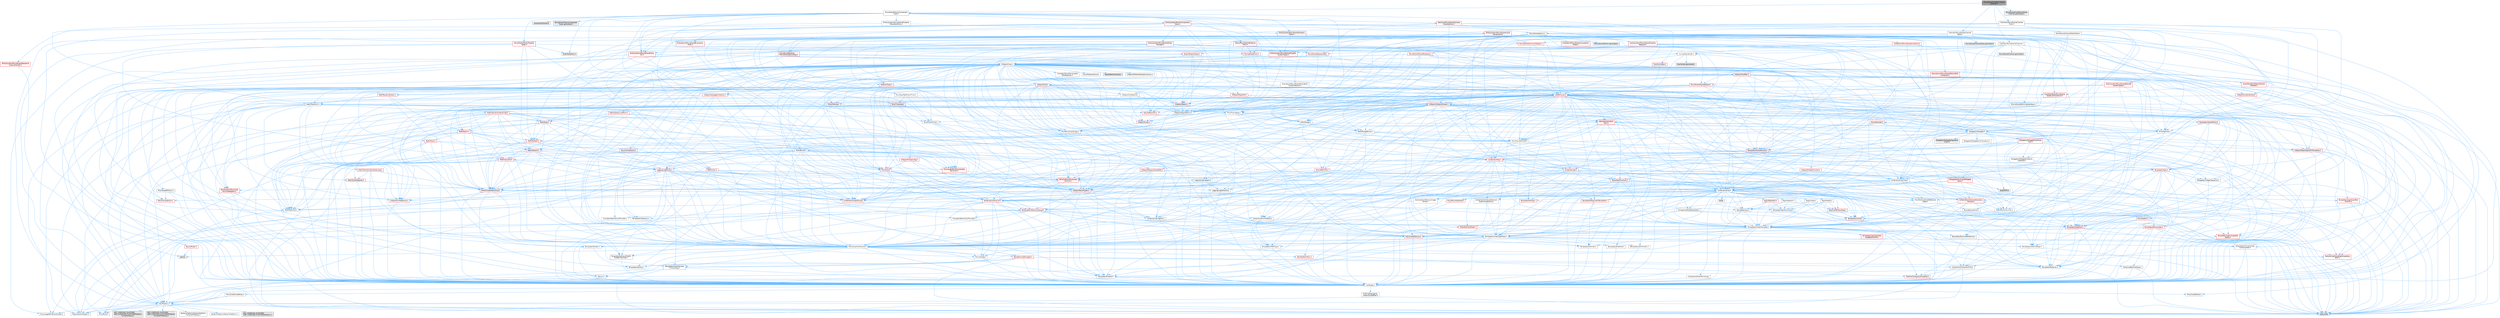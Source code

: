 digraph "MovieSceneFloatPerlinNoiseChannel.h"
{
 // INTERACTIVE_SVG=YES
 // LATEX_PDF_SIZE
  bgcolor="transparent";
  edge [fontname=Helvetica,fontsize=10,labelfontname=Helvetica,labelfontsize=10];
  node [fontname=Helvetica,fontsize=10,shape=box,height=0.2,width=0.4];
  Node1 [id="Node000001",label="MovieSceneFloatPerlinNoise\lChannel.h",height=0.2,width=0.4,color="gray40", fillcolor="grey60", style="filled", fontcolor="black",tooltip=" "];
  Node1 -> Node2 [id="edge1_Node000001_Node000002",color="steelblue1",style="solid",tooltip=" "];
  Node2 [id="Node000002",label="Channels/MovieSceneChannel.h",height=0.2,width=0.4,color="grey40", fillcolor="white", style="filled",URL="$d4/d41/MovieSceneChannel_8h.html",tooltip=" "];
  Node2 -> Node3 [id="edge2_Node000002_Node000003",color="steelblue1",style="solid",tooltip=" "];
  Node3 [id="Node000003",label="Containers/Array.h",height=0.2,width=0.4,color="grey40", fillcolor="white", style="filled",URL="$df/dd0/Array_8h.html",tooltip=" "];
  Node3 -> Node4 [id="edge3_Node000003_Node000004",color="steelblue1",style="solid",tooltip=" "];
  Node4 [id="Node000004",label="CoreTypes.h",height=0.2,width=0.4,color="grey40", fillcolor="white", style="filled",URL="$dc/dec/CoreTypes_8h.html",tooltip=" "];
  Node4 -> Node5 [id="edge4_Node000004_Node000005",color="steelblue1",style="solid",tooltip=" "];
  Node5 [id="Node000005",label="HAL/Platform.h",height=0.2,width=0.4,color="grey40", fillcolor="white", style="filled",URL="$d9/dd0/Platform_8h.html",tooltip=" "];
  Node5 -> Node6 [id="edge5_Node000005_Node000006",color="steelblue1",style="solid",tooltip=" "];
  Node6 [id="Node000006",label="Misc/Build.h",height=0.2,width=0.4,color="grey40", fillcolor="white", style="filled",URL="$d3/dbb/Build_8h.html",tooltip=" "];
  Node5 -> Node7 [id="edge6_Node000005_Node000007",color="steelblue1",style="solid",tooltip=" "];
  Node7 [id="Node000007",label="Misc/LargeWorldCoordinates.h",height=0.2,width=0.4,color="grey40", fillcolor="white", style="filled",URL="$d2/dcb/LargeWorldCoordinates_8h.html",tooltip=" "];
  Node5 -> Node8 [id="edge7_Node000005_Node000008",color="steelblue1",style="solid",tooltip=" "];
  Node8 [id="Node000008",label="type_traits",height=0.2,width=0.4,color="grey60", fillcolor="#E0E0E0", style="filled",tooltip=" "];
  Node5 -> Node9 [id="edge8_Node000005_Node000009",color="steelblue1",style="solid",tooltip=" "];
  Node9 [id="Node000009",label="PreprocessorHelpers.h",height=0.2,width=0.4,color="grey40", fillcolor="white", style="filled",URL="$db/ddb/PreprocessorHelpers_8h.html",tooltip=" "];
  Node5 -> Node10 [id="edge9_Node000005_Node000010",color="steelblue1",style="solid",tooltip=" "];
  Node10 [id="Node000010",label="UBT_COMPILED_PLATFORM\l/UBT_COMPILED_PLATFORMPlatform\lCompilerPreSetup.h",height=0.2,width=0.4,color="grey60", fillcolor="#E0E0E0", style="filled",tooltip=" "];
  Node5 -> Node11 [id="edge10_Node000005_Node000011",color="steelblue1",style="solid",tooltip=" "];
  Node11 [id="Node000011",label="GenericPlatform/GenericPlatform\lCompilerPreSetup.h",height=0.2,width=0.4,color="grey40", fillcolor="white", style="filled",URL="$d9/dc8/GenericPlatformCompilerPreSetup_8h.html",tooltip=" "];
  Node5 -> Node12 [id="edge11_Node000005_Node000012",color="steelblue1",style="solid",tooltip=" "];
  Node12 [id="Node000012",label="GenericPlatform/GenericPlatform.h",height=0.2,width=0.4,color="grey40", fillcolor="white", style="filled",URL="$d6/d84/GenericPlatform_8h.html",tooltip=" "];
  Node5 -> Node13 [id="edge12_Node000005_Node000013",color="steelblue1",style="solid",tooltip=" "];
  Node13 [id="Node000013",label="UBT_COMPILED_PLATFORM\l/UBT_COMPILED_PLATFORMPlatform.h",height=0.2,width=0.4,color="grey60", fillcolor="#E0E0E0", style="filled",tooltip=" "];
  Node5 -> Node14 [id="edge13_Node000005_Node000014",color="steelblue1",style="solid",tooltip=" "];
  Node14 [id="Node000014",label="UBT_COMPILED_PLATFORM\l/UBT_COMPILED_PLATFORMPlatform\lCompilerSetup.h",height=0.2,width=0.4,color="grey60", fillcolor="#E0E0E0", style="filled",tooltip=" "];
  Node4 -> Node15 [id="edge14_Node000004_Node000015",color="steelblue1",style="solid",tooltip=" "];
  Node15 [id="Node000015",label="ProfilingDebugging\l/UMemoryDefines.h",height=0.2,width=0.4,color="grey40", fillcolor="white", style="filled",URL="$d2/da2/UMemoryDefines_8h.html",tooltip=" "];
  Node4 -> Node16 [id="edge15_Node000004_Node000016",color="steelblue1",style="solid",tooltip=" "];
  Node16 [id="Node000016",label="Misc/CoreMiscDefines.h",height=0.2,width=0.4,color="grey40", fillcolor="white", style="filled",URL="$da/d38/CoreMiscDefines_8h.html",tooltip=" "];
  Node16 -> Node5 [id="edge16_Node000016_Node000005",color="steelblue1",style="solid",tooltip=" "];
  Node16 -> Node9 [id="edge17_Node000016_Node000009",color="steelblue1",style="solid",tooltip=" "];
  Node4 -> Node17 [id="edge18_Node000004_Node000017",color="steelblue1",style="solid",tooltip=" "];
  Node17 [id="Node000017",label="Misc/CoreDefines.h",height=0.2,width=0.4,color="grey40", fillcolor="white", style="filled",URL="$d3/dd2/CoreDefines_8h.html",tooltip=" "];
  Node3 -> Node18 [id="edge19_Node000003_Node000018",color="steelblue1",style="solid",tooltip=" "];
  Node18 [id="Node000018",label="Misc/AssertionMacros.h",height=0.2,width=0.4,color="grey40", fillcolor="white", style="filled",URL="$d0/dfa/AssertionMacros_8h.html",tooltip=" "];
  Node18 -> Node4 [id="edge20_Node000018_Node000004",color="steelblue1",style="solid",tooltip=" "];
  Node18 -> Node5 [id="edge21_Node000018_Node000005",color="steelblue1",style="solid",tooltip=" "];
  Node18 -> Node19 [id="edge22_Node000018_Node000019",color="steelblue1",style="solid",tooltip=" "];
  Node19 [id="Node000019",label="HAL/PlatformMisc.h",height=0.2,width=0.4,color="red", fillcolor="#FFF0F0", style="filled",URL="$d0/df5/PlatformMisc_8h.html",tooltip=" "];
  Node19 -> Node4 [id="edge23_Node000019_Node000004",color="steelblue1",style="solid",tooltip=" "];
  Node18 -> Node9 [id="edge24_Node000018_Node000009",color="steelblue1",style="solid",tooltip=" "];
  Node18 -> Node55 [id="edge25_Node000018_Node000055",color="steelblue1",style="solid",tooltip=" "];
  Node55 [id="Node000055",label="Templates/EnableIf.h",height=0.2,width=0.4,color="grey40", fillcolor="white", style="filled",URL="$d7/d60/EnableIf_8h.html",tooltip=" "];
  Node55 -> Node4 [id="edge26_Node000055_Node000004",color="steelblue1",style="solid",tooltip=" "];
  Node18 -> Node56 [id="edge27_Node000018_Node000056",color="steelblue1",style="solid",tooltip=" "];
  Node56 [id="Node000056",label="Templates/IsArrayOrRefOf\lTypeByPredicate.h",height=0.2,width=0.4,color="grey40", fillcolor="white", style="filled",URL="$d6/da1/IsArrayOrRefOfTypeByPredicate_8h.html",tooltip=" "];
  Node56 -> Node4 [id="edge28_Node000056_Node000004",color="steelblue1",style="solid",tooltip=" "];
  Node18 -> Node57 [id="edge29_Node000018_Node000057",color="steelblue1",style="solid",tooltip=" "];
  Node57 [id="Node000057",label="Templates/IsValidVariadic\lFunctionArg.h",height=0.2,width=0.4,color="grey40", fillcolor="white", style="filled",URL="$d0/dc8/IsValidVariadicFunctionArg_8h.html",tooltip=" "];
  Node57 -> Node4 [id="edge30_Node000057_Node000004",color="steelblue1",style="solid",tooltip=" "];
  Node57 -> Node58 [id="edge31_Node000057_Node000058",color="steelblue1",style="solid",tooltip=" "];
  Node58 [id="Node000058",label="IsEnum.h",height=0.2,width=0.4,color="grey40", fillcolor="white", style="filled",URL="$d4/de5/IsEnum_8h.html",tooltip=" "];
  Node57 -> Node8 [id="edge32_Node000057_Node000008",color="steelblue1",style="solid",tooltip=" "];
  Node18 -> Node59 [id="edge33_Node000018_Node000059",color="steelblue1",style="solid",tooltip=" "];
  Node59 [id="Node000059",label="Traits/IsCharEncodingCompatible\lWith.h",height=0.2,width=0.4,color="red", fillcolor="#FFF0F0", style="filled",URL="$df/dd1/IsCharEncodingCompatibleWith_8h.html",tooltip=" "];
  Node59 -> Node8 [id="edge34_Node000059_Node000008",color="steelblue1",style="solid",tooltip=" "];
  Node18 -> Node61 [id="edge35_Node000018_Node000061",color="steelblue1",style="solid",tooltip=" "];
  Node61 [id="Node000061",label="Misc/VarArgs.h",height=0.2,width=0.4,color="grey40", fillcolor="white", style="filled",URL="$d5/d6f/VarArgs_8h.html",tooltip=" "];
  Node61 -> Node4 [id="edge36_Node000061_Node000004",color="steelblue1",style="solid",tooltip=" "];
  Node18 -> Node62 [id="edge37_Node000018_Node000062",color="steelblue1",style="solid",tooltip=" "];
  Node62 [id="Node000062",label="String/FormatStringSan.h",height=0.2,width=0.4,color="red", fillcolor="#FFF0F0", style="filled",URL="$d3/d8b/FormatStringSan_8h.html",tooltip=" "];
  Node62 -> Node8 [id="edge38_Node000062_Node000008",color="steelblue1",style="solid",tooltip=" "];
  Node62 -> Node4 [id="edge39_Node000062_Node000004",color="steelblue1",style="solid",tooltip=" "];
  Node62 -> Node63 [id="edge40_Node000062_Node000063",color="steelblue1",style="solid",tooltip=" "];
  Node63 [id="Node000063",label="Templates/Requires.h",height=0.2,width=0.4,color="grey40", fillcolor="white", style="filled",URL="$dc/d96/Requires_8h.html",tooltip=" "];
  Node63 -> Node55 [id="edge41_Node000063_Node000055",color="steelblue1",style="solid",tooltip=" "];
  Node63 -> Node8 [id="edge42_Node000063_Node000008",color="steelblue1",style="solid",tooltip=" "];
  Node62 -> Node64 [id="edge43_Node000062_Node000064",color="steelblue1",style="solid",tooltip=" "];
  Node64 [id="Node000064",label="Templates/Identity.h",height=0.2,width=0.4,color="grey40", fillcolor="white", style="filled",URL="$d0/dd5/Identity_8h.html",tooltip=" "];
  Node62 -> Node57 [id="edge44_Node000062_Node000057",color="steelblue1",style="solid",tooltip=" "];
  Node62 -> Node27 [id="edge45_Node000062_Node000027",color="steelblue1",style="solid",tooltip=" "];
  Node27 [id="Node000027",label="Containers/ContainersFwd.h",height=0.2,width=0.4,color="grey40", fillcolor="white", style="filled",URL="$d4/d0a/ContainersFwd_8h.html",tooltip=" "];
  Node27 -> Node5 [id="edge46_Node000027_Node000005",color="steelblue1",style="solid",tooltip=" "];
  Node27 -> Node4 [id="edge47_Node000027_Node000004",color="steelblue1",style="solid",tooltip=" "];
  Node27 -> Node24 [id="edge48_Node000027_Node000024",color="steelblue1",style="solid",tooltip=" "];
  Node24 [id="Node000024",label="Traits/IsContiguousContainer.h",height=0.2,width=0.4,color="red", fillcolor="#FFF0F0", style="filled",URL="$d5/d3c/IsContiguousContainer_8h.html",tooltip=" "];
  Node24 -> Node4 [id="edge49_Node000024_Node000004",color="steelblue1",style="solid",tooltip=" "];
  Node18 -> Node68 [id="edge50_Node000018_Node000068",color="steelblue1",style="solid",tooltip=" "];
  Node68 [id="Node000068",label="atomic",height=0.2,width=0.4,color="grey60", fillcolor="#E0E0E0", style="filled",tooltip=" "];
  Node3 -> Node69 [id="edge51_Node000003_Node000069",color="steelblue1",style="solid",tooltip=" "];
  Node69 [id="Node000069",label="Misc/IntrusiveUnsetOptional\lState.h",height=0.2,width=0.4,color="grey40", fillcolor="white", style="filled",URL="$d2/d0a/IntrusiveUnsetOptionalState_8h.html",tooltip=" "];
  Node69 -> Node70 [id="edge52_Node000069_Node000070",color="steelblue1",style="solid",tooltip=" "];
  Node70 [id="Node000070",label="Misc/OptionalFwd.h",height=0.2,width=0.4,color="grey40", fillcolor="white", style="filled",URL="$dc/d50/OptionalFwd_8h.html",tooltip=" "];
  Node3 -> Node71 [id="edge53_Node000003_Node000071",color="steelblue1",style="solid",tooltip=" "];
  Node71 [id="Node000071",label="Misc/ReverseIterate.h",height=0.2,width=0.4,color="red", fillcolor="#FFF0F0", style="filled",URL="$db/de3/ReverseIterate_8h.html",tooltip=" "];
  Node71 -> Node5 [id="edge54_Node000071_Node000005",color="steelblue1",style="solid",tooltip=" "];
  Node3 -> Node73 [id="edge55_Node000003_Node000073",color="steelblue1",style="solid",tooltip=" "];
  Node73 [id="Node000073",label="HAL/UnrealMemory.h",height=0.2,width=0.4,color="red", fillcolor="#FFF0F0", style="filled",URL="$d9/d96/UnrealMemory_8h.html",tooltip=" "];
  Node73 -> Node4 [id="edge56_Node000073_Node000004",color="steelblue1",style="solid",tooltip=" "];
  Node73 -> Node93 [id="edge57_Node000073_Node000093",color="steelblue1",style="solid",tooltip=" "];
  Node93 [id="Node000093",label="Templates/IsPointer.h",height=0.2,width=0.4,color="grey40", fillcolor="white", style="filled",URL="$d7/d05/IsPointer_8h.html",tooltip=" "];
  Node93 -> Node4 [id="edge58_Node000093_Node000004",color="steelblue1",style="solid",tooltip=" "];
  Node3 -> Node94 [id="edge59_Node000003_Node000094",color="steelblue1",style="solid",tooltip=" "];
  Node94 [id="Node000094",label="Templates/UnrealTypeTraits.h",height=0.2,width=0.4,color="grey40", fillcolor="white", style="filled",URL="$d2/d2d/UnrealTypeTraits_8h.html",tooltip=" "];
  Node94 -> Node4 [id="edge60_Node000094_Node000004",color="steelblue1",style="solid",tooltip=" "];
  Node94 -> Node93 [id="edge61_Node000094_Node000093",color="steelblue1",style="solid",tooltip=" "];
  Node94 -> Node18 [id="edge62_Node000094_Node000018",color="steelblue1",style="solid",tooltip=" "];
  Node94 -> Node86 [id="edge63_Node000094_Node000086",color="steelblue1",style="solid",tooltip=" "];
  Node86 [id="Node000086",label="Templates/AndOrNot.h",height=0.2,width=0.4,color="grey40", fillcolor="white", style="filled",URL="$db/d0a/AndOrNot_8h.html",tooltip=" "];
  Node86 -> Node4 [id="edge64_Node000086_Node000004",color="steelblue1",style="solid",tooltip=" "];
  Node94 -> Node55 [id="edge65_Node000094_Node000055",color="steelblue1",style="solid",tooltip=" "];
  Node94 -> Node95 [id="edge66_Node000094_Node000095",color="steelblue1",style="solid",tooltip=" "];
  Node95 [id="Node000095",label="Templates/IsArithmetic.h",height=0.2,width=0.4,color="grey40", fillcolor="white", style="filled",URL="$d2/d5d/IsArithmetic_8h.html",tooltip=" "];
  Node95 -> Node4 [id="edge67_Node000095_Node000004",color="steelblue1",style="solid",tooltip=" "];
  Node94 -> Node58 [id="edge68_Node000094_Node000058",color="steelblue1",style="solid",tooltip=" "];
  Node94 -> Node96 [id="edge69_Node000094_Node000096",color="steelblue1",style="solid",tooltip=" "];
  Node96 [id="Node000096",label="Templates/Models.h",height=0.2,width=0.4,color="grey40", fillcolor="white", style="filled",URL="$d3/d0c/Models_8h.html",tooltip=" "];
  Node96 -> Node64 [id="edge70_Node000096_Node000064",color="steelblue1",style="solid",tooltip=" "];
  Node94 -> Node97 [id="edge71_Node000094_Node000097",color="steelblue1",style="solid",tooltip=" "];
  Node97 [id="Node000097",label="Templates/IsPODType.h",height=0.2,width=0.4,color="grey40", fillcolor="white", style="filled",URL="$d7/db1/IsPODType_8h.html",tooltip=" "];
  Node97 -> Node4 [id="edge72_Node000097_Node000004",color="steelblue1",style="solid",tooltip=" "];
  Node94 -> Node98 [id="edge73_Node000094_Node000098",color="steelblue1",style="solid",tooltip=" "];
  Node98 [id="Node000098",label="Templates/IsUECoreType.h",height=0.2,width=0.4,color="grey40", fillcolor="white", style="filled",URL="$d1/db8/IsUECoreType_8h.html",tooltip=" "];
  Node98 -> Node4 [id="edge74_Node000098_Node000004",color="steelblue1",style="solid",tooltip=" "];
  Node98 -> Node8 [id="edge75_Node000098_Node000008",color="steelblue1",style="solid",tooltip=" "];
  Node94 -> Node87 [id="edge76_Node000094_Node000087",color="steelblue1",style="solid",tooltip=" "];
  Node87 [id="Node000087",label="Templates/IsTriviallyCopy\lConstructible.h",height=0.2,width=0.4,color="grey40", fillcolor="white", style="filled",URL="$d3/d78/IsTriviallyCopyConstructible_8h.html",tooltip=" "];
  Node87 -> Node4 [id="edge77_Node000087_Node000004",color="steelblue1",style="solid",tooltip=" "];
  Node87 -> Node8 [id="edge78_Node000087_Node000008",color="steelblue1",style="solid",tooltip=" "];
  Node3 -> Node99 [id="edge79_Node000003_Node000099",color="steelblue1",style="solid",tooltip=" "];
  Node99 [id="Node000099",label="Templates/UnrealTemplate.h",height=0.2,width=0.4,color="grey40", fillcolor="white", style="filled",URL="$d4/d24/UnrealTemplate_8h.html",tooltip=" "];
  Node99 -> Node4 [id="edge80_Node000099_Node000004",color="steelblue1",style="solid",tooltip=" "];
  Node99 -> Node93 [id="edge81_Node000099_Node000093",color="steelblue1",style="solid",tooltip=" "];
  Node99 -> Node73 [id="edge82_Node000099_Node000073",color="steelblue1",style="solid",tooltip=" "];
  Node99 -> Node100 [id="edge83_Node000099_Node000100",color="steelblue1",style="solid",tooltip=" "];
  Node100 [id="Node000100",label="Templates/CopyQualifiers\lAndRefsFromTo.h",height=0.2,width=0.4,color="red", fillcolor="#FFF0F0", style="filled",URL="$d3/db3/CopyQualifiersAndRefsFromTo_8h.html",tooltip=" "];
  Node99 -> Node94 [id="edge84_Node000099_Node000094",color="steelblue1",style="solid",tooltip=" "];
  Node99 -> Node102 [id="edge85_Node000099_Node000102",color="steelblue1",style="solid",tooltip=" "];
  Node102 [id="Node000102",label="Templates/RemoveReference.h",height=0.2,width=0.4,color="grey40", fillcolor="white", style="filled",URL="$da/dbe/RemoveReference_8h.html",tooltip=" "];
  Node102 -> Node4 [id="edge86_Node000102_Node000004",color="steelblue1",style="solid",tooltip=" "];
  Node99 -> Node63 [id="edge87_Node000099_Node000063",color="steelblue1",style="solid",tooltip=" "];
  Node99 -> Node103 [id="edge88_Node000099_Node000103",color="steelblue1",style="solid",tooltip=" "];
  Node103 [id="Node000103",label="Templates/TypeCompatible\lBytes.h",height=0.2,width=0.4,color="red", fillcolor="#FFF0F0", style="filled",URL="$df/d0a/TypeCompatibleBytes_8h.html",tooltip=" "];
  Node103 -> Node4 [id="edge89_Node000103_Node000004",color="steelblue1",style="solid",tooltip=" "];
  Node103 -> Node8 [id="edge90_Node000103_Node000008",color="steelblue1",style="solid",tooltip=" "];
  Node99 -> Node64 [id="edge91_Node000099_Node000064",color="steelblue1",style="solid",tooltip=" "];
  Node99 -> Node24 [id="edge92_Node000099_Node000024",color="steelblue1",style="solid",tooltip=" "];
  Node99 -> Node104 [id="edge93_Node000099_Node000104",color="steelblue1",style="solid",tooltip=" "];
  Node104 [id="Node000104",label="Traits/UseBitwiseSwap.h",height=0.2,width=0.4,color="grey40", fillcolor="white", style="filled",URL="$db/df3/UseBitwiseSwap_8h.html",tooltip=" "];
  Node104 -> Node4 [id="edge94_Node000104_Node000004",color="steelblue1",style="solid",tooltip=" "];
  Node104 -> Node8 [id="edge95_Node000104_Node000008",color="steelblue1",style="solid",tooltip=" "];
  Node99 -> Node8 [id="edge96_Node000099_Node000008",color="steelblue1",style="solid",tooltip=" "];
  Node3 -> Node105 [id="edge97_Node000003_Node000105",color="steelblue1",style="solid",tooltip=" "];
  Node105 [id="Node000105",label="Containers/AllowShrinking.h",height=0.2,width=0.4,color="grey40", fillcolor="white", style="filled",URL="$d7/d1a/AllowShrinking_8h.html",tooltip=" "];
  Node105 -> Node4 [id="edge98_Node000105_Node000004",color="steelblue1",style="solid",tooltip=" "];
  Node3 -> Node106 [id="edge99_Node000003_Node000106",color="steelblue1",style="solid",tooltip=" "];
  Node106 [id="Node000106",label="Containers/ContainerAllocation\lPolicies.h",height=0.2,width=0.4,color="red", fillcolor="#FFF0F0", style="filled",URL="$d7/dff/ContainerAllocationPolicies_8h.html",tooltip=" "];
  Node106 -> Node4 [id="edge100_Node000106_Node000004",color="steelblue1",style="solid",tooltip=" "];
  Node106 -> Node106 [id="edge101_Node000106_Node000106",color="steelblue1",style="solid",tooltip=" "];
  Node106 -> Node73 [id="edge102_Node000106_Node000073",color="steelblue1",style="solid",tooltip=" "];
  Node106 -> Node41 [id="edge103_Node000106_Node000041",color="steelblue1",style="solid",tooltip=" "];
  Node41 [id="Node000041",label="Math/NumericLimits.h",height=0.2,width=0.4,color="grey40", fillcolor="white", style="filled",URL="$df/d1b/NumericLimits_8h.html",tooltip=" "];
  Node41 -> Node4 [id="edge104_Node000041_Node000004",color="steelblue1",style="solid",tooltip=" "];
  Node106 -> Node18 [id="edge105_Node000106_Node000018",color="steelblue1",style="solid",tooltip=" "];
  Node106 -> Node117 [id="edge106_Node000106_Node000117",color="steelblue1",style="solid",tooltip=" "];
  Node117 [id="Node000117",label="Templates/MemoryOps.h",height=0.2,width=0.4,color="red", fillcolor="#FFF0F0", style="filled",URL="$db/dea/MemoryOps_8h.html",tooltip=" "];
  Node117 -> Node4 [id="edge107_Node000117_Node000004",color="steelblue1",style="solid",tooltip=" "];
  Node117 -> Node73 [id="edge108_Node000117_Node000073",color="steelblue1",style="solid",tooltip=" "];
  Node117 -> Node87 [id="edge109_Node000117_Node000087",color="steelblue1",style="solid",tooltip=" "];
  Node117 -> Node63 [id="edge110_Node000117_Node000063",color="steelblue1",style="solid",tooltip=" "];
  Node117 -> Node94 [id="edge111_Node000117_Node000094",color="steelblue1",style="solid",tooltip=" "];
  Node117 -> Node104 [id="edge112_Node000117_Node000104",color="steelblue1",style="solid",tooltip=" "];
  Node117 -> Node8 [id="edge113_Node000117_Node000008",color="steelblue1",style="solid",tooltip=" "];
  Node106 -> Node103 [id="edge114_Node000106_Node000103",color="steelblue1",style="solid",tooltip=" "];
  Node106 -> Node8 [id="edge115_Node000106_Node000008",color="steelblue1",style="solid",tooltip=" "];
  Node3 -> Node118 [id="edge116_Node000003_Node000118",color="steelblue1",style="solid",tooltip=" "];
  Node118 [id="Node000118",label="Containers/ContainerElement\lTypeCompatibility.h",height=0.2,width=0.4,color="grey40", fillcolor="white", style="filled",URL="$df/ddf/ContainerElementTypeCompatibility_8h.html",tooltip=" "];
  Node118 -> Node4 [id="edge117_Node000118_Node000004",color="steelblue1",style="solid",tooltip=" "];
  Node118 -> Node94 [id="edge118_Node000118_Node000094",color="steelblue1",style="solid",tooltip=" "];
  Node3 -> Node119 [id="edge119_Node000003_Node000119",color="steelblue1",style="solid",tooltip=" "];
  Node119 [id="Node000119",label="Serialization/Archive.h",height=0.2,width=0.4,color="red", fillcolor="#FFF0F0", style="filled",URL="$d7/d3b/Archive_8h.html",tooltip=" "];
  Node119 -> Node4 [id="edge120_Node000119_Node000004",color="steelblue1",style="solid",tooltip=" "];
  Node119 -> Node28 [id="edge121_Node000119_Node000028",color="steelblue1",style="solid",tooltip=" "];
  Node28 [id="Node000028",label="Math/MathFwd.h",height=0.2,width=0.4,color="grey40", fillcolor="white", style="filled",URL="$d2/d10/MathFwd_8h.html",tooltip=" "];
  Node28 -> Node5 [id="edge122_Node000028_Node000005",color="steelblue1",style="solid",tooltip=" "];
  Node119 -> Node18 [id="edge123_Node000119_Node000018",color="steelblue1",style="solid",tooltip=" "];
  Node119 -> Node6 [id="edge124_Node000119_Node000006",color="steelblue1",style="solid",tooltip=" "];
  Node119 -> Node61 [id="edge125_Node000119_Node000061",color="steelblue1",style="solid",tooltip=" "];
  Node119 -> Node55 [id="edge126_Node000119_Node000055",color="steelblue1",style="solid",tooltip=" "];
  Node119 -> Node56 [id="edge127_Node000119_Node000056",color="steelblue1",style="solid",tooltip=" "];
  Node119 -> Node57 [id="edge128_Node000119_Node000057",color="steelblue1",style="solid",tooltip=" "];
  Node119 -> Node99 [id="edge129_Node000119_Node000099",color="steelblue1",style="solid",tooltip=" "];
  Node119 -> Node59 [id="edge130_Node000119_Node000059",color="steelblue1",style="solid",tooltip=" "];
  Node3 -> Node129 [id="edge131_Node000003_Node000129",color="steelblue1",style="solid",tooltip=" "];
  Node129 [id="Node000129",label="Serialization/MemoryImage\lWriter.h",height=0.2,width=0.4,color="grey40", fillcolor="white", style="filled",URL="$d0/d08/MemoryImageWriter_8h.html",tooltip=" "];
  Node129 -> Node4 [id="edge132_Node000129_Node000004",color="steelblue1",style="solid",tooltip=" "];
  Node129 -> Node130 [id="edge133_Node000129_Node000130",color="steelblue1",style="solid",tooltip=" "];
  Node130 [id="Node000130",label="Serialization/MemoryLayout.h",height=0.2,width=0.4,color="red", fillcolor="#FFF0F0", style="filled",URL="$d7/d66/MemoryLayout_8h.html",tooltip=" "];
  Node130 -> Node131 [id="edge134_Node000130_Node000131",color="steelblue1",style="solid",tooltip=" "];
  Node131 [id="Node000131",label="Concepts/StaticClassProvider.h",height=0.2,width=0.4,color="grey40", fillcolor="white", style="filled",URL="$dd/d83/StaticClassProvider_8h.html",tooltip=" "];
  Node130 -> Node132 [id="edge135_Node000130_Node000132",color="steelblue1",style="solid",tooltip=" "];
  Node132 [id="Node000132",label="Concepts/StaticStructProvider.h",height=0.2,width=0.4,color="grey40", fillcolor="white", style="filled",URL="$d5/d77/StaticStructProvider_8h.html",tooltip=" "];
  Node130 -> Node133 [id="edge136_Node000130_Node000133",color="steelblue1",style="solid",tooltip=" "];
  Node133 [id="Node000133",label="Containers/EnumAsByte.h",height=0.2,width=0.4,color="grey40", fillcolor="white", style="filled",URL="$d6/d9a/EnumAsByte_8h.html",tooltip=" "];
  Node133 -> Node4 [id="edge137_Node000133_Node000004",color="steelblue1",style="solid",tooltip=" "];
  Node133 -> Node97 [id="edge138_Node000133_Node000097",color="steelblue1",style="solid",tooltip=" "];
  Node133 -> Node134 [id="edge139_Node000133_Node000134",color="steelblue1",style="solid",tooltip=" "];
  Node134 [id="Node000134",label="Templates/TypeHash.h",height=0.2,width=0.4,color="red", fillcolor="#FFF0F0", style="filled",URL="$d1/d62/TypeHash_8h.html",tooltip=" "];
  Node134 -> Node4 [id="edge140_Node000134_Node000004",color="steelblue1",style="solid",tooltip=" "];
  Node134 -> Node63 [id="edge141_Node000134_Node000063",color="steelblue1",style="solid",tooltip=" "];
  Node134 -> Node8 [id="edge142_Node000134_Node000008",color="steelblue1",style="solid",tooltip=" "];
  Node130 -> Node21 [id="edge143_Node000130_Node000021",color="steelblue1",style="solid",tooltip=" "];
  Node21 [id="Node000021",label="Containers/StringFwd.h",height=0.2,width=0.4,color="grey40", fillcolor="white", style="filled",URL="$df/d37/StringFwd_8h.html",tooltip=" "];
  Node21 -> Node4 [id="edge144_Node000021_Node000004",color="steelblue1",style="solid",tooltip=" "];
  Node21 -> Node22 [id="edge145_Node000021_Node000022",color="steelblue1",style="solid",tooltip=" "];
  Node22 [id="Node000022",label="Traits/ElementType.h",height=0.2,width=0.4,color="red", fillcolor="#FFF0F0", style="filled",URL="$d5/d4f/ElementType_8h.html",tooltip=" "];
  Node22 -> Node5 [id="edge146_Node000022_Node000005",color="steelblue1",style="solid",tooltip=" "];
  Node22 -> Node8 [id="edge147_Node000022_Node000008",color="steelblue1",style="solid",tooltip=" "];
  Node21 -> Node24 [id="edge148_Node000021_Node000024",color="steelblue1",style="solid",tooltip=" "];
  Node130 -> Node73 [id="edge149_Node000130_Node000073",color="steelblue1",style="solid",tooltip=" "];
  Node130 -> Node55 [id="edge150_Node000130_Node000055",color="steelblue1",style="solid",tooltip=" "];
  Node130 -> Node142 [id="edge151_Node000130_Node000142",color="steelblue1",style="solid",tooltip=" "];
  Node142 [id="Node000142",label="Templates/IsAbstract.h",height=0.2,width=0.4,color="grey40", fillcolor="white", style="filled",URL="$d8/db7/IsAbstract_8h.html",tooltip=" "];
  Node130 -> Node96 [id="edge152_Node000130_Node000096",color="steelblue1",style="solid",tooltip=" "];
  Node130 -> Node99 [id="edge153_Node000130_Node000099",color="steelblue1",style="solid",tooltip=" "];
  Node3 -> Node143 [id="edge154_Node000003_Node000143",color="steelblue1",style="solid",tooltip=" "];
  Node143 [id="Node000143",label="Algo/Heapify.h",height=0.2,width=0.4,color="grey40", fillcolor="white", style="filled",URL="$d0/d2a/Heapify_8h.html",tooltip=" "];
  Node143 -> Node144 [id="edge155_Node000143_Node000144",color="steelblue1",style="solid",tooltip=" "];
  Node144 [id="Node000144",label="Algo/Impl/BinaryHeap.h",height=0.2,width=0.4,color="red", fillcolor="#FFF0F0", style="filled",URL="$d7/da3/Algo_2Impl_2BinaryHeap_8h.html",tooltip=" "];
  Node144 -> Node145 [id="edge156_Node000144_Node000145",color="steelblue1",style="solid",tooltip=" "];
  Node145 [id="Node000145",label="Templates/Invoke.h",height=0.2,width=0.4,color="red", fillcolor="#FFF0F0", style="filled",URL="$d7/deb/Invoke_8h.html",tooltip=" "];
  Node145 -> Node4 [id="edge157_Node000145_Node000004",color="steelblue1",style="solid",tooltip=" "];
  Node145 -> Node99 [id="edge158_Node000145_Node000099",color="steelblue1",style="solid",tooltip=" "];
  Node145 -> Node8 [id="edge159_Node000145_Node000008",color="steelblue1",style="solid",tooltip=" "];
  Node144 -> Node8 [id="edge160_Node000144_Node000008",color="steelblue1",style="solid",tooltip=" "];
  Node143 -> Node149 [id="edge161_Node000143_Node000149",color="steelblue1",style="solid",tooltip=" "];
  Node149 [id="Node000149",label="Templates/IdentityFunctor.h",height=0.2,width=0.4,color="grey40", fillcolor="white", style="filled",URL="$d7/d2e/IdentityFunctor_8h.html",tooltip=" "];
  Node149 -> Node5 [id="edge162_Node000149_Node000005",color="steelblue1",style="solid",tooltip=" "];
  Node143 -> Node145 [id="edge163_Node000143_Node000145",color="steelblue1",style="solid",tooltip=" "];
  Node143 -> Node150 [id="edge164_Node000143_Node000150",color="steelblue1",style="solid",tooltip=" "];
  Node150 [id="Node000150",label="Templates/Less.h",height=0.2,width=0.4,color="grey40", fillcolor="white", style="filled",URL="$de/dc8/Less_8h.html",tooltip=" "];
  Node150 -> Node4 [id="edge165_Node000150_Node000004",color="steelblue1",style="solid",tooltip=" "];
  Node150 -> Node99 [id="edge166_Node000150_Node000099",color="steelblue1",style="solid",tooltip=" "];
  Node143 -> Node99 [id="edge167_Node000143_Node000099",color="steelblue1",style="solid",tooltip=" "];
  Node3 -> Node151 [id="edge168_Node000003_Node000151",color="steelblue1",style="solid",tooltip=" "];
  Node151 [id="Node000151",label="Algo/HeapSort.h",height=0.2,width=0.4,color="grey40", fillcolor="white", style="filled",URL="$d3/d92/HeapSort_8h.html",tooltip=" "];
  Node151 -> Node144 [id="edge169_Node000151_Node000144",color="steelblue1",style="solid",tooltip=" "];
  Node151 -> Node149 [id="edge170_Node000151_Node000149",color="steelblue1",style="solid",tooltip=" "];
  Node151 -> Node150 [id="edge171_Node000151_Node000150",color="steelblue1",style="solid",tooltip=" "];
  Node151 -> Node99 [id="edge172_Node000151_Node000099",color="steelblue1",style="solid",tooltip=" "];
  Node3 -> Node152 [id="edge173_Node000003_Node000152",color="steelblue1",style="solid",tooltip=" "];
  Node152 [id="Node000152",label="Algo/IsHeap.h",height=0.2,width=0.4,color="grey40", fillcolor="white", style="filled",URL="$de/d32/IsHeap_8h.html",tooltip=" "];
  Node152 -> Node144 [id="edge174_Node000152_Node000144",color="steelblue1",style="solid",tooltip=" "];
  Node152 -> Node149 [id="edge175_Node000152_Node000149",color="steelblue1",style="solid",tooltip=" "];
  Node152 -> Node145 [id="edge176_Node000152_Node000145",color="steelblue1",style="solid",tooltip=" "];
  Node152 -> Node150 [id="edge177_Node000152_Node000150",color="steelblue1",style="solid",tooltip=" "];
  Node152 -> Node99 [id="edge178_Node000152_Node000099",color="steelblue1",style="solid",tooltip=" "];
  Node3 -> Node144 [id="edge179_Node000003_Node000144",color="steelblue1",style="solid",tooltip=" "];
  Node3 -> Node153 [id="edge180_Node000003_Node000153",color="steelblue1",style="solid",tooltip=" "];
  Node153 [id="Node000153",label="Algo/StableSort.h",height=0.2,width=0.4,color="red", fillcolor="#FFF0F0", style="filled",URL="$d7/d3c/StableSort_8h.html",tooltip=" "];
  Node153 -> Node149 [id="edge181_Node000153_Node000149",color="steelblue1",style="solid",tooltip=" "];
  Node153 -> Node145 [id="edge182_Node000153_Node000145",color="steelblue1",style="solid",tooltip=" "];
  Node153 -> Node150 [id="edge183_Node000153_Node000150",color="steelblue1",style="solid",tooltip=" "];
  Node153 -> Node99 [id="edge184_Node000153_Node000099",color="steelblue1",style="solid",tooltip=" "];
  Node3 -> Node156 [id="edge185_Node000003_Node000156",color="steelblue1",style="solid",tooltip=" "];
  Node156 [id="Node000156",label="Concepts/GetTypeHashable.h",height=0.2,width=0.4,color="grey40", fillcolor="white", style="filled",URL="$d3/da2/GetTypeHashable_8h.html",tooltip=" "];
  Node156 -> Node4 [id="edge186_Node000156_Node000004",color="steelblue1",style="solid",tooltip=" "];
  Node156 -> Node134 [id="edge187_Node000156_Node000134",color="steelblue1",style="solid",tooltip=" "];
  Node3 -> Node149 [id="edge188_Node000003_Node000149",color="steelblue1",style="solid",tooltip=" "];
  Node3 -> Node145 [id="edge189_Node000003_Node000145",color="steelblue1",style="solid",tooltip=" "];
  Node3 -> Node150 [id="edge190_Node000003_Node000150",color="steelblue1",style="solid",tooltip=" "];
  Node3 -> Node157 [id="edge191_Node000003_Node000157",color="steelblue1",style="solid",tooltip=" "];
  Node157 [id="Node000157",label="Templates/LosesQualifiers\lFromTo.h",height=0.2,width=0.4,color="red", fillcolor="#FFF0F0", style="filled",URL="$d2/db3/LosesQualifiersFromTo_8h.html",tooltip=" "];
  Node157 -> Node8 [id="edge192_Node000157_Node000008",color="steelblue1",style="solid",tooltip=" "];
  Node3 -> Node63 [id="edge193_Node000003_Node000063",color="steelblue1",style="solid",tooltip=" "];
  Node3 -> Node158 [id="edge194_Node000003_Node000158",color="steelblue1",style="solid",tooltip=" "];
  Node158 [id="Node000158",label="Templates/Sorting.h",height=0.2,width=0.4,color="red", fillcolor="#FFF0F0", style="filled",URL="$d3/d9e/Sorting_8h.html",tooltip=" "];
  Node158 -> Node4 [id="edge195_Node000158_Node000004",color="steelblue1",style="solid",tooltip=" "];
  Node158 -> Node150 [id="edge196_Node000158_Node000150",color="steelblue1",style="solid",tooltip=" "];
  Node3 -> Node162 [id="edge197_Node000003_Node000162",color="steelblue1",style="solid",tooltip=" "];
  Node162 [id="Node000162",label="Templates/AlignmentTemplates.h",height=0.2,width=0.4,color="red", fillcolor="#FFF0F0", style="filled",URL="$dd/d32/AlignmentTemplates_8h.html",tooltip=" "];
  Node162 -> Node4 [id="edge198_Node000162_Node000004",color="steelblue1",style="solid",tooltip=" "];
  Node162 -> Node93 [id="edge199_Node000162_Node000093",color="steelblue1",style="solid",tooltip=" "];
  Node3 -> Node22 [id="edge200_Node000003_Node000022",color="steelblue1",style="solid",tooltip=" "];
  Node3 -> Node114 [id="edge201_Node000003_Node000114",color="steelblue1",style="solid",tooltip=" "];
  Node114 [id="Node000114",label="limits",height=0.2,width=0.4,color="grey60", fillcolor="#E0E0E0", style="filled",tooltip=" "];
  Node3 -> Node8 [id="edge202_Node000003_Node000008",color="steelblue1",style="solid",tooltip=" "];
  Node2 -> Node163 [id="edge203_Node000002_Node000163",color="steelblue1",style="solid",tooltip=" "];
  Node163 [id="Node000163",label="Containers/ArrayView.h",height=0.2,width=0.4,color="grey40", fillcolor="white", style="filled",URL="$d7/df4/ArrayView_8h.html",tooltip=" "];
  Node163 -> Node4 [id="edge204_Node000163_Node000004",color="steelblue1",style="solid",tooltip=" "];
  Node163 -> Node27 [id="edge205_Node000163_Node000027",color="steelblue1",style="solid",tooltip=" "];
  Node163 -> Node18 [id="edge206_Node000163_Node000018",color="steelblue1",style="solid",tooltip=" "];
  Node163 -> Node71 [id="edge207_Node000163_Node000071",color="steelblue1",style="solid",tooltip=" "];
  Node163 -> Node69 [id="edge208_Node000163_Node000069",color="steelblue1",style="solid",tooltip=" "];
  Node163 -> Node145 [id="edge209_Node000163_Node000145",color="steelblue1",style="solid",tooltip=" "];
  Node163 -> Node94 [id="edge210_Node000163_Node000094",color="steelblue1",style="solid",tooltip=" "];
  Node163 -> Node22 [id="edge211_Node000163_Node000022",color="steelblue1",style="solid",tooltip=" "];
  Node163 -> Node3 [id="edge212_Node000163_Node000003",color="steelblue1",style="solid",tooltip=" "];
  Node163 -> Node161 [id="edge213_Node000163_Node000161",color="steelblue1",style="solid",tooltip=" "];
  Node161 [id="Node000161",label="Math/UnrealMathUtility.h",height=0.2,width=0.4,color="red", fillcolor="#FFF0F0", style="filled",URL="$db/db8/UnrealMathUtility_8h.html",tooltip=" "];
  Node161 -> Node4 [id="edge214_Node000161_Node000004",color="steelblue1",style="solid",tooltip=" "];
  Node161 -> Node18 [id="edge215_Node000161_Node000018",color="steelblue1",style="solid",tooltip=" "];
  Node161 -> Node28 [id="edge216_Node000161_Node000028",color="steelblue1",style="solid",tooltip=" "];
  Node161 -> Node64 [id="edge217_Node000161_Node000064",color="steelblue1",style="solid",tooltip=" "];
  Node161 -> Node63 [id="edge218_Node000161_Node000063",color="steelblue1",style="solid",tooltip=" "];
  Node163 -> Node8 [id="edge219_Node000163_Node000008",color="steelblue1",style="solid",tooltip=" "];
  Node2 -> Node164 [id="edge220_Node000002_Node000164",color="steelblue1",style="solid",tooltip=" "];
  Node164 [id="Node000164",label="Delegates/Delegate.h",height=0.2,width=0.4,color="grey40", fillcolor="white", style="filled",URL="$d4/d80/Delegate_8h.html",tooltip=" "];
  Node164 -> Node4 [id="edge221_Node000164_Node000004",color="steelblue1",style="solid",tooltip=" "];
  Node164 -> Node18 [id="edge222_Node000164_Node000018",color="steelblue1",style="solid",tooltip=" "];
  Node164 -> Node165 [id="edge223_Node000164_Node000165",color="steelblue1",style="solid",tooltip=" "];
  Node165 [id="Node000165",label="UObject/NameTypes.h",height=0.2,width=0.4,color="red", fillcolor="#FFF0F0", style="filled",URL="$d6/d35/NameTypes_8h.html",tooltip=" "];
  Node165 -> Node4 [id="edge224_Node000165_Node000004",color="steelblue1",style="solid",tooltip=" "];
  Node165 -> Node18 [id="edge225_Node000165_Node000018",color="steelblue1",style="solid",tooltip=" "];
  Node165 -> Node73 [id="edge226_Node000165_Node000073",color="steelblue1",style="solid",tooltip=" "];
  Node165 -> Node94 [id="edge227_Node000165_Node000094",color="steelblue1",style="solid",tooltip=" "];
  Node165 -> Node99 [id="edge228_Node000165_Node000099",color="steelblue1",style="solid",tooltip=" "];
  Node165 -> Node166 [id="edge229_Node000165_Node000166",color="steelblue1",style="solid",tooltip=" "];
  Node166 [id="Node000166",label="Containers/UnrealString.h",height=0.2,width=0.4,color="red", fillcolor="#FFF0F0", style="filled",URL="$d5/dba/UnrealString_8h.html",tooltip=" "];
  Node165 -> Node170 [id="edge230_Node000165_Node000170",color="steelblue1",style="solid",tooltip=" "];
  Node170 [id="Node000170",label="HAL/CriticalSection.h",height=0.2,width=0.4,color="red", fillcolor="#FFF0F0", style="filled",URL="$d6/d90/CriticalSection_8h.html",tooltip=" "];
  Node165 -> Node21 [id="edge231_Node000165_Node000021",color="steelblue1",style="solid",tooltip=" "];
  Node165 -> Node175 [id="edge232_Node000165_Node000175",color="steelblue1",style="solid",tooltip=" "];
  Node175 [id="Node000175",label="UObject/UnrealNames.h",height=0.2,width=0.4,color="red", fillcolor="#FFF0F0", style="filled",URL="$d8/db1/UnrealNames_8h.html",tooltip=" "];
  Node175 -> Node4 [id="edge233_Node000175_Node000004",color="steelblue1",style="solid",tooltip=" "];
  Node165 -> Node130 [id="edge234_Node000165_Node000130",color="steelblue1",style="solid",tooltip=" "];
  Node165 -> Node69 [id="edge235_Node000165_Node000069",color="steelblue1",style="solid",tooltip=" "];
  Node164 -> Node182 [id="edge236_Node000164_Node000182",color="steelblue1",style="solid",tooltip=" "];
  Node182 [id="Node000182",label="Templates/SharedPointer.h",height=0.2,width=0.4,color="red", fillcolor="#FFF0F0", style="filled",URL="$d2/d17/SharedPointer_8h.html",tooltip=" "];
  Node182 -> Node4 [id="edge237_Node000182_Node000004",color="steelblue1",style="solid",tooltip=" "];
  Node182 -> Node69 [id="edge238_Node000182_Node000069",color="steelblue1",style="solid",tooltip=" "];
  Node182 -> Node18 [id="edge239_Node000182_Node000018",color="steelblue1",style="solid",tooltip=" "];
  Node182 -> Node73 [id="edge240_Node000182_Node000073",color="steelblue1",style="solid",tooltip=" "];
  Node182 -> Node3 [id="edge241_Node000182_Node000003",color="steelblue1",style="solid",tooltip=" "];
  Node182 -> Node184 [id="edge242_Node000182_Node000184",color="steelblue1",style="solid",tooltip=" "];
  Node184 [id="Node000184",label="Containers/Map.h",height=0.2,width=0.4,color="red", fillcolor="#FFF0F0", style="filled",URL="$df/d79/Map_8h.html",tooltip=" "];
  Node184 -> Node4 [id="edge243_Node000184_Node000004",color="steelblue1",style="solid",tooltip=" "];
  Node184 -> Node118 [id="edge244_Node000184_Node000118",color="steelblue1",style="solid",tooltip=" "];
  Node184 -> Node186 [id="edge245_Node000184_Node000186",color="steelblue1",style="solid",tooltip=" "];
  Node186 [id="Node000186",label="Containers/Set.h",height=0.2,width=0.4,color="red", fillcolor="#FFF0F0", style="filled",URL="$d4/d45/Set_8h.html",tooltip=" "];
  Node186 -> Node106 [id="edge246_Node000186_Node000106",color="steelblue1",style="solid",tooltip=" "];
  Node186 -> Node118 [id="edge247_Node000186_Node000118",color="steelblue1",style="solid",tooltip=" "];
  Node186 -> Node27 [id="edge248_Node000186_Node000027",color="steelblue1",style="solid",tooltip=" "];
  Node186 -> Node161 [id="edge249_Node000186_Node000161",color="steelblue1",style="solid",tooltip=" "];
  Node186 -> Node18 [id="edge250_Node000186_Node000018",color="steelblue1",style="solid",tooltip=" "];
  Node186 -> Node129 [id="edge251_Node000186_Node000129",color="steelblue1",style="solid",tooltip=" "];
  Node186 -> Node191 [id="edge252_Node000186_Node000191",color="steelblue1",style="solid",tooltip=" "];
  Node191 [id="Node000191",label="Serialization/Structured\lArchive.h",height=0.2,width=0.4,color="red", fillcolor="#FFF0F0", style="filled",URL="$d9/d1e/StructuredArchive_8h.html",tooltip=" "];
  Node191 -> Node3 [id="edge253_Node000191_Node000003",color="steelblue1",style="solid",tooltip=" "];
  Node191 -> Node106 [id="edge254_Node000191_Node000106",color="steelblue1",style="solid",tooltip=" "];
  Node191 -> Node4 [id="edge255_Node000191_Node000004",color="steelblue1",style="solid",tooltip=" "];
  Node191 -> Node6 [id="edge256_Node000191_Node000006",color="steelblue1",style="solid",tooltip=" "];
  Node191 -> Node119 [id="edge257_Node000191_Node000119",color="steelblue1",style="solid",tooltip=" "];
  Node191 -> Node195 [id="edge258_Node000191_Node000195",color="steelblue1",style="solid",tooltip=" "];
  Node195 [id="Node000195",label="Serialization/Structured\lArchiveAdapters.h",height=0.2,width=0.4,color="red", fillcolor="#FFF0F0", style="filled",URL="$d3/de1/StructuredArchiveAdapters_8h.html",tooltip=" "];
  Node195 -> Node4 [id="edge259_Node000195_Node000004",color="steelblue1",style="solid",tooltip=" "];
  Node195 -> Node96 [id="edge260_Node000195_Node000096",color="steelblue1",style="solid",tooltip=" "];
  Node186 -> Node207 [id="edge261_Node000186_Node000207",color="steelblue1",style="solid",tooltip=" "];
  Node207 [id="Node000207",label="Templates/Function.h",height=0.2,width=0.4,color="red", fillcolor="#FFF0F0", style="filled",URL="$df/df5/Function_8h.html",tooltip=" "];
  Node207 -> Node4 [id="edge262_Node000207_Node000004",color="steelblue1",style="solid",tooltip=" "];
  Node207 -> Node18 [id="edge263_Node000207_Node000018",color="steelblue1",style="solid",tooltip=" "];
  Node207 -> Node69 [id="edge264_Node000207_Node000069",color="steelblue1",style="solid",tooltip=" "];
  Node207 -> Node73 [id="edge265_Node000207_Node000073",color="steelblue1",style="solid",tooltip=" "];
  Node207 -> Node94 [id="edge266_Node000207_Node000094",color="steelblue1",style="solid",tooltip=" "];
  Node207 -> Node145 [id="edge267_Node000207_Node000145",color="steelblue1",style="solid",tooltip=" "];
  Node207 -> Node99 [id="edge268_Node000207_Node000099",color="steelblue1",style="solid",tooltip=" "];
  Node207 -> Node63 [id="edge269_Node000207_Node000063",color="steelblue1",style="solid",tooltip=" "];
  Node207 -> Node161 [id="edge270_Node000207_Node000161",color="steelblue1",style="solid",tooltip=" "];
  Node207 -> Node8 [id="edge271_Node000207_Node000008",color="steelblue1",style="solid",tooltip=" "];
  Node186 -> Node158 [id="edge272_Node000186_Node000158",color="steelblue1",style="solid",tooltip=" "];
  Node186 -> Node134 [id="edge273_Node000186_Node000134",color="steelblue1",style="solid",tooltip=" "];
  Node186 -> Node99 [id="edge274_Node000186_Node000099",color="steelblue1",style="solid",tooltip=" "];
  Node186 -> Node8 [id="edge275_Node000186_Node000008",color="steelblue1",style="solid",tooltip=" "];
  Node184 -> Node166 [id="edge276_Node000184_Node000166",color="steelblue1",style="solid",tooltip=" "];
  Node184 -> Node18 [id="edge277_Node000184_Node000018",color="steelblue1",style="solid",tooltip=" "];
  Node184 -> Node207 [id="edge278_Node000184_Node000207",color="steelblue1",style="solid",tooltip=" "];
  Node184 -> Node158 [id="edge279_Node000184_Node000158",color="steelblue1",style="solid",tooltip=" "];
  Node184 -> Node210 [id="edge280_Node000184_Node000210",color="steelblue1",style="solid",tooltip=" "];
  Node210 [id="Node000210",label="Templates/Tuple.h",height=0.2,width=0.4,color="red", fillcolor="#FFF0F0", style="filled",URL="$d2/d4f/Tuple_8h.html",tooltip=" "];
  Node210 -> Node4 [id="edge281_Node000210_Node000004",color="steelblue1",style="solid",tooltip=" "];
  Node210 -> Node99 [id="edge282_Node000210_Node000099",color="steelblue1",style="solid",tooltip=" "];
  Node210 -> Node211 [id="edge283_Node000210_Node000211",color="steelblue1",style="solid",tooltip=" "];
  Node211 [id="Node000211",label="Delegates/IntegerSequence.h",height=0.2,width=0.4,color="grey40", fillcolor="white", style="filled",URL="$d2/dcc/IntegerSequence_8h.html",tooltip=" "];
  Node211 -> Node4 [id="edge284_Node000211_Node000004",color="steelblue1",style="solid",tooltip=" "];
  Node210 -> Node145 [id="edge285_Node000210_Node000145",color="steelblue1",style="solid",tooltip=" "];
  Node210 -> Node191 [id="edge286_Node000210_Node000191",color="steelblue1",style="solid",tooltip=" "];
  Node210 -> Node130 [id="edge287_Node000210_Node000130",color="steelblue1",style="solid",tooltip=" "];
  Node210 -> Node63 [id="edge288_Node000210_Node000063",color="steelblue1",style="solid",tooltip=" "];
  Node210 -> Node134 [id="edge289_Node000210_Node000134",color="steelblue1",style="solid",tooltip=" "];
  Node210 -> Node8 [id="edge290_Node000210_Node000008",color="steelblue1",style="solid",tooltip=" "];
  Node184 -> Node99 [id="edge291_Node000184_Node000099",color="steelblue1",style="solid",tooltip=" "];
  Node184 -> Node94 [id="edge292_Node000184_Node000094",color="steelblue1",style="solid",tooltip=" "];
  Node184 -> Node8 [id="edge293_Node000184_Node000008",color="steelblue1",style="solid",tooltip=" "];
  Node164 -> Node225 [id="edge294_Node000164_Node000225",color="steelblue1",style="solid",tooltip=" "];
  Node225 [id="Node000225",label="UObject/WeakObjectPtrTemplates.h",height=0.2,width=0.4,color="red", fillcolor="#FFF0F0", style="filled",URL="$d8/d3b/WeakObjectPtrTemplates_8h.html",tooltip=" "];
  Node225 -> Node4 [id="edge295_Node000225_Node000004",color="steelblue1",style="solid",tooltip=" "];
  Node225 -> Node157 [id="edge296_Node000225_Node000157",color="steelblue1",style="solid",tooltip=" "];
  Node225 -> Node63 [id="edge297_Node000225_Node000063",color="steelblue1",style="solid",tooltip=" "];
  Node225 -> Node184 [id="edge298_Node000225_Node000184",color="steelblue1",style="solid",tooltip=" "];
  Node225 -> Node8 [id="edge299_Node000225_Node000008",color="steelblue1",style="solid",tooltip=" "];
  Node164 -> Node228 [id="edge300_Node000164_Node000228",color="steelblue1",style="solid",tooltip=" "];
  Node228 [id="Node000228",label="Delegates/MulticastDelegate\lBase.h",height=0.2,width=0.4,color="red", fillcolor="#FFF0F0", style="filled",URL="$db/d16/MulticastDelegateBase_8h.html",tooltip=" "];
  Node228 -> Node223 [id="edge301_Node000228_Node000223",color="steelblue1",style="solid",tooltip=" "];
  Node223 [id="Node000223",label="AutoRTFM.h",height=0.2,width=0.4,color="grey60", fillcolor="#E0E0E0", style="filled",tooltip=" "];
  Node228 -> Node4 [id="edge302_Node000228_Node000004",color="steelblue1",style="solid",tooltip=" "];
  Node228 -> Node106 [id="edge303_Node000228_Node000106",color="steelblue1",style="solid",tooltip=" "];
  Node228 -> Node3 [id="edge304_Node000228_Node000003",color="steelblue1",style="solid",tooltip=" "];
  Node228 -> Node161 [id="edge305_Node000228_Node000161",color="steelblue1",style="solid",tooltip=" "];
  Node164 -> Node211 [id="edge306_Node000164_Node000211",color="steelblue1",style="solid",tooltip=" "];
  Node164 -> Node223 [id="edge307_Node000164_Node000223",color="steelblue1",style="solid",tooltip=" "];
  Node164 -> Node239 [id="edge308_Node000164_Node000239",color="steelblue1",style="solid",tooltip=" "];
  Node239 [id="Node000239",label="Delegates/DelegateInstance\lInterface.h",height=0.2,width=0.4,color="grey40", fillcolor="white", style="filled",URL="$de/d82/DelegateInstanceInterface_8h.html",tooltip=" "];
  Node239 -> Node18 [id="edge309_Node000239_Node000018",color="steelblue1",style="solid",tooltip=" "];
  Node239 -> Node103 [id="edge310_Node000239_Node000103",color="steelblue1",style="solid",tooltip=" "];
  Node239 -> Node210 [id="edge311_Node000239_Node000210",color="steelblue1",style="solid",tooltip=" "];
  Node164 -> Node240 [id="edge312_Node000164_Node000240",color="steelblue1",style="solid",tooltip=" "];
  Node240 [id="Node000240",label="Delegates/DelegateInstances\lImpl.h",height=0.2,width=0.4,color="red", fillcolor="#FFF0F0", style="filled",URL="$d5/dc6/DelegateInstancesImpl_8h.html",tooltip=" "];
  Node240 -> Node4 [id="edge313_Node000240_Node000004",color="steelblue1",style="solid",tooltip=" "];
  Node240 -> Node239 [id="edge314_Node000240_Node000239",color="steelblue1",style="solid",tooltip=" "];
  Node240 -> Node18 [id="edge315_Node000240_Node000018",color="steelblue1",style="solid",tooltip=" "];
  Node240 -> Node102 [id="edge316_Node000240_Node000102",color="steelblue1",style="solid",tooltip=" "];
  Node240 -> Node182 [id="edge317_Node000240_Node000182",color="steelblue1",style="solid",tooltip=" "];
  Node240 -> Node210 [id="edge318_Node000240_Node000210",color="steelblue1",style="solid",tooltip=" "];
  Node240 -> Node94 [id="edge319_Node000240_Node000094",color="steelblue1",style="solid",tooltip=" "];
  Node240 -> Node165 [id="edge320_Node000240_Node000165",color="steelblue1",style="solid",tooltip=" "];
  Node240 -> Node225 [id="edge321_Node000240_Node000225",color="steelblue1",style="solid",tooltip=" "];
  Node164 -> Node241 [id="edge322_Node000164_Node000241",color="steelblue1",style="solid",tooltip=" "];
  Node241 [id="Node000241",label="Delegates/DelegateSignature\lImpl.inl",height=0.2,width=0.4,color="grey60", fillcolor="#E0E0E0", style="filled",tooltip=" "];
  Node164 -> Node242 [id="edge323_Node000164_Node000242",color="steelblue1",style="solid",tooltip=" "];
  Node242 [id="Node000242",label="Delegates/DelegateCombinations.h",height=0.2,width=0.4,color="grey40", fillcolor="white", style="filled",URL="$d3/d23/DelegateCombinations_8h.html",tooltip=" "];
  Node2 -> Node5 [id="edge324_Node000002_Node000005",color="steelblue1",style="solid",tooltip=" "];
  Node2 -> Node243 [id="edge325_Node000002_Node000243",color="steelblue1",style="solid",tooltip=" "];
  Node243 [id="Node000243",label="Math/Range.h",height=0.2,width=0.4,color="grey40", fillcolor="white", style="filled",URL="$d9/db6/Range_8h.html",tooltip=" "];
  Node243 -> Node4 [id="edge326_Node000243_Node000004",color="steelblue1",style="solid",tooltip=" "];
  Node243 -> Node3 [id="edge327_Node000243_Node000003",color="steelblue1",style="solid",tooltip=" "];
  Node243 -> Node18 [id="edge328_Node000243_Node000018",color="steelblue1",style="solid",tooltip=" "];
  Node243 -> Node244 [id="edge329_Node000243_Node000244",color="steelblue1",style="solid",tooltip=" "];
  Node244 [id="Node000244",label="Misc/DateTime.h",height=0.2,width=0.4,color="red", fillcolor="#FFF0F0", style="filled",URL="$d1/de9/DateTime_8h.html",tooltip=" "];
  Node244 -> Node21 [id="edge330_Node000244_Node000021",color="steelblue1",style="solid",tooltip=" "];
  Node244 -> Node166 [id="edge331_Node000244_Node000166",color="steelblue1",style="solid",tooltip=" "];
  Node244 -> Node4 [id="edge332_Node000244_Node000004",color="steelblue1",style="solid",tooltip=" "];
  Node244 -> Node119 [id="edge333_Node000244_Node000119",color="steelblue1",style="solid",tooltip=" "];
  Node244 -> Node191 [id="edge334_Node000244_Node000191",color="steelblue1",style="solid",tooltip=" "];
  Node244 -> Node134 [id="edge335_Node000244_Node000134",color="steelblue1",style="solid",tooltip=" "];
  Node243 -> Node247 [id="edge336_Node000243_Node000247",color="steelblue1",style="solid",tooltip=" "];
  Node247 [id="Node000247",label="Math/RangeBound.h",height=0.2,width=0.4,color="grey40", fillcolor="white", style="filled",URL="$d7/dd8/RangeBound_8h.html",tooltip=" "];
  Node247 -> Node4 [id="edge337_Node000247_Node000004",color="steelblue1",style="solid",tooltip=" "];
  Node247 -> Node18 [id="edge338_Node000247_Node000018",color="steelblue1",style="solid",tooltip=" "];
  Node247 -> Node134 [id="edge339_Node000247_Node000134",color="steelblue1",style="solid",tooltip=" "];
  Node247 -> Node133 [id="edge340_Node000247_Node000133",color="steelblue1",style="solid",tooltip=" "];
  Node247 -> Node248 [id="edge341_Node000247_Node000248",color="steelblue1",style="solid",tooltip=" "];
  Node248 [id="Node000248",label="Misc/FrameNumber.h",height=0.2,width=0.4,color="grey40", fillcolor="white", style="filled",URL="$dd/dbd/FrameNumber_8h.html",tooltip=" "];
  Node248 -> Node4 [id="edge342_Node000248_Node000004",color="steelblue1",style="solid",tooltip=" "];
  Node248 -> Node41 [id="edge343_Node000248_Node000041",color="steelblue1",style="solid",tooltip=" "];
  Node248 -> Node161 [id="edge344_Node000248_Node000161",color="steelblue1",style="solid",tooltip=" "];
  Node248 -> Node55 [id="edge345_Node000248_Node000055",color="steelblue1",style="solid",tooltip=" "];
  Node248 -> Node94 [id="edge346_Node000248_Node000094",color="steelblue1",style="solid",tooltip=" "];
  Node247 -> Node244 [id="edge347_Node000247_Node000244",color="steelblue1",style="solid",tooltip=" "];
  Node243 -> Node248 [id="edge348_Node000243_Node000248",color="steelblue1",style="solid",tooltip=" "];
  Node243 -> Node119 [id="edge349_Node000243_Node000119",color="steelblue1",style="solid",tooltip=" "];
  Node2 -> Node17 [id="edge350_Node000002_Node000017",color="steelblue1",style="solid",tooltip=" "];
  Node2 -> Node248 [id="edge351_Node000002_Node000248",color="steelblue1",style="solid",tooltip=" "];
  Node2 -> Node249 [id="edge352_Node000002_Node000249",color="steelblue1",style="solid",tooltip=" "];
  Node249 [id="Node000249",label="Misc/FrameRate.h",height=0.2,width=0.4,color="grey40", fillcolor="white", style="filled",URL="$d1/d9e/FrameRate_8h.html",tooltip=" "];
  Node249 -> Node5 [id="edge353_Node000249_Node000005",color="steelblue1",style="solid",tooltip=" "];
  Node249 -> Node250 [id="edge354_Node000249_Node000250",color="steelblue1",style="solid",tooltip=" "];
  Node250 [id="Node000250",label="Internationalization\l/Text.h",height=0.2,width=0.4,color="red", fillcolor="#FFF0F0", style="filled",URL="$d6/d35/Text_8h.html",tooltip=" "];
  Node250 -> Node4 [id="edge355_Node000250_Node000004",color="steelblue1",style="solid",tooltip=" "];
  Node250 -> Node18 [id="edge356_Node000250_Node000018",color="steelblue1",style="solid",tooltip=" "];
  Node250 -> Node43 [id="edge357_Node000250_Node000043",color="steelblue1",style="solid",tooltip=" "];
  Node43 [id="Node000043",label="Misc/EnumClassFlags.h",height=0.2,width=0.4,color="grey40", fillcolor="white", style="filled",URL="$d8/de7/EnumClassFlags_8h.html",tooltip=" "];
  Node250 -> Node94 [id="edge358_Node000250_Node000094",color="steelblue1",style="solid",tooltip=" "];
  Node250 -> Node3 [id="edge359_Node000250_Node000003",color="steelblue1",style="solid",tooltip=" "];
  Node250 -> Node166 [id="edge360_Node000250_Node000166",color="steelblue1",style="solid",tooltip=" "];
  Node250 -> Node133 [id="edge361_Node000250_Node000133",color="steelblue1",style="solid",tooltip=" "];
  Node250 -> Node182 [id="edge362_Node000250_Node000182",color="steelblue1",style="solid",tooltip=" "];
  Node250 -> Node199 [id="edge363_Node000250_Node000199",color="steelblue1",style="solid",tooltip=" "];
  Node199 [id="Node000199",label="Misc/Optional.h",height=0.2,width=0.4,color="grey40", fillcolor="white", style="filled",URL="$d2/dae/Optional_8h.html",tooltip=" "];
  Node199 -> Node4 [id="edge364_Node000199_Node000004",color="steelblue1",style="solid",tooltip=" "];
  Node199 -> Node18 [id="edge365_Node000199_Node000018",color="steelblue1",style="solid",tooltip=" "];
  Node199 -> Node69 [id="edge366_Node000199_Node000069",color="steelblue1",style="solid",tooltip=" "];
  Node199 -> Node70 [id="edge367_Node000199_Node000070",color="steelblue1",style="solid",tooltip=" "];
  Node199 -> Node117 [id="edge368_Node000199_Node000117",color="steelblue1",style="solid",tooltip=" "];
  Node199 -> Node99 [id="edge369_Node000199_Node000099",color="steelblue1",style="solid",tooltip=" "];
  Node199 -> Node119 [id="edge370_Node000199_Node000119",color="steelblue1",style="solid",tooltip=" "];
  Node250 -> Node63 [id="edge371_Node000250_Node000063",color="steelblue1",style="solid",tooltip=" "];
  Node250 -> Node8 [id="edge372_Node000250_Node000008",color="steelblue1",style="solid",tooltip=" "];
  Node249 -> Node41 [id="edge373_Node000249_Node000041",color="steelblue1",style="solid",tooltip=" "];
  Node249 -> Node243 [id="edge374_Node000249_Node000243",color="steelblue1",style="solid",tooltip=" "];
  Node249 -> Node247 [id="edge375_Node000249_Node000247",color="steelblue1",style="solid",tooltip=" "];
  Node249 -> Node161 [id="edge376_Node000249_Node000161",color="steelblue1",style="solid",tooltip=" "];
  Node249 -> Node248 [id="edge377_Node000249_Node000248",color="steelblue1",style="solid",tooltip=" "];
  Node249 -> Node264 [id="edge378_Node000249_Node000264",color="steelblue1",style="solid",tooltip=" "];
  Node264 [id="Node000264",label="Misc/FrameTime.h",height=0.2,width=0.4,color="grey40", fillcolor="white", style="filled",URL="$d8/d9a/FrameTime_8h.html",tooltip=" "];
  Node264 -> Node248 [id="edge379_Node000264_Node000248",color="steelblue1",style="solid",tooltip=" "];
  Node264 -> Node18 [id="edge380_Node000264_Node000018",color="steelblue1",style="solid",tooltip=" "];
  Node264 -> Node55 [id="edge381_Node000264_Node000055",color="steelblue1",style="solid",tooltip=" "];
  Node264 -> Node166 [id="edge382_Node000264_Node000166",color="steelblue1",style="solid",tooltip=" "];
  Node249 -> Node265 [id="edge383_Node000249_Node000265",color="steelblue1",style="solid",tooltip=" "];
  Node265 [id="Node000265",label="Templates/ValueOrError.h",height=0.2,width=0.4,color="red", fillcolor="#FFF0F0", style="filled",URL="$d5/dd1/ValueOrError_8h.html",tooltip=" "];
  Node265 -> Node4 [id="edge384_Node000265_Node000004",color="steelblue1",style="solid",tooltip=" "];
  Node265 -> Node199 [id="edge385_Node000265_Node000199",color="steelblue1",style="solid",tooltip=" "];
  Node265 -> Node210 [id="edge386_Node000265_Node000210",color="steelblue1",style="solid",tooltip=" "];
  Node265 -> Node99 [id="edge387_Node000265_Node000099",color="steelblue1",style="solid",tooltip=" "];
  Node2 -> Node268 [id="edge388_Node000002_Node000268",color="steelblue1",style="solid",tooltip=" "];
  Node268 [id="Node000268",label="Curves/KeyHandle.h",height=0.2,width=0.4,color="grey40", fillcolor="white", style="filled",URL="$da/d21/KeyHandle_8h.html",tooltip=" "];
  Node268 -> Node269 [id="edge389_Node000268_Node000269",color="steelblue1",style="solid",tooltip=" "];
  Node269 [id="Node000269",label="CoreMinimal.h",height=0.2,width=0.4,color="red", fillcolor="#FFF0F0", style="filled",URL="$d7/d67/CoreMinimal_8h.html",tooltip=" "];
  Node269 -> Node4 [id="edge390_Node000269_Node000004",color="steelblue1",style="solid",tooltip=" "];
  Node269 -> Node27 [id="edge391_Node000269_Node000027",color="steelblue1",style="solid",tooltip=" "];
  Node269 -> Node61 [id="edge392_Node000269_Node000061",color="steelblue1",style="solid",tooltip=" "];
  Node269 -> Node80 [id="edge393_Node000269_Node000080",color="steelblue1",style="solid",tooltip=" "];
  Node80 [id="Node000080",label="Logging/LogVerbosity.h",height=0.2,width=0.4,color="grey40", fillcolor="white", style="filled",URL="$d2/d8f/LogVerbosity_8h.html",tooltip=" "];
  Node80 -> Node4 [id="edge394_Node000080_Node000004",color="steelblue1",style="solid",tooltip=" "];
  Node269 -> Node31 [id="edge395_Node000269_Node000031",color="steelblue1",style="solid",tooltip=" "];
  Node31 [id="Node000031",label="HAL/PlatformCrt.h",height=0.2,width=0.4,color="red", fillcolor="#FFF0F0", style="filled",URL="$d8/d75/PlatformCrt_8h.html",tooltip=" "];
  Node269 -> Node19 [id="edge396_Node000269_Node000019",color="steelblue1",style="solid",tooltip=" "];
  Node269 -> Node18 [id="edge397_Node000269_Node000018",color="steelblue1",style="solid",tooltip=" "];
  Node269 -> Node93 [id="edge398_Node000269_Node000093",color="steelblue1",style="solid",tooltip=" "];
  Node269 -> Node73 [id="edge399_Node000269_Node000073",color="steelblue1",style="solid",tooltip=" "];
  Node269 -> Node95 [id="edge400_Node000269_Node000095",color="steelblue1",style="solid",tooltip=" "];
  Node269 -> Node86 [id="edge401_Node000269_Node000086",color="steelblue1",style="solid",tooltip=" "];
  Node269 -> Node97 [id="edge402_Node000269_Node000097",color="steelblue1",style="solid",tooltip=" "];
  Node269 -> Node98 [id="edge403_Node000269_Node000098",color="steelblue1",style="solid",tooltip=" "];
  Node269 -> Node87 [id="edge404_Node000269_Node000087",color="steelblue1",style="solid",tooltip=" "];
  Node269 -> Node94 [id="edge405_Node000269_Node000094",color="steelblue1",style="solid",tooltip=" "];
  Node269 -> Node55 [id="edge406_Node000269_Node000055",color="steelblue1",style="solid",tooltip=" "];
  Node269 -> Node102 [id="edge407_Node000269_Node000102",color="steelblue1",style="solid",tooltip=" "];
  Node269 -> Node103 [id="edge408_Node000269_Node000103",color="steelblue1",style="solid",tooltip=" "];
  Node269 -> Node24 [id="edge409_Node000269_Node000024",color="steelblue1",style="solid",tooltip=" "];
  Node269 -> Node99 [id="edge410_Node000269_Node000099",color="steelblue1",style="solid",tooltip=" "];
  Node269 -> Node41 [id="edge411_Node000269_Node000041",color="steelblue1",style="solid",tooltip=" "];
  Node269 -> Node117 [id="edge412_Node000269_Node000117",color="steelblue1",style="solid",tooltip=" "];
  Node269 -> Node106 [id="edge413_Node000269_Node000106",color="steelblue1",style="solid",tooltip=" "];
  Node269 -> Node119 [id="edge414_Node000269_Node000119",color="steelblue1",style="solid",tooltip=" "];
  Node269 -> Node150 [id="edge415_Node000269_Node000150",color="steelblue1",style="solid",tooltip=" "];
  Node269 -> Node158 [id="edge416_Node000269_Node000158",color="steelblue1",style="solid",tooltip=" "];
  Node269 -> Node136 [id="edge417_Node000269_Node000136",color="steelblue1",style="solid",tooltip=" "];
  Node136 [id="Node000136",label="Misc/CString.h",height=0.2,width=0.4,color="red", fillcolor="#FFF0F0", style="filled",URL="$d2/d49/CString_8h.html",tooltip=" "];
  Node136 -> Node4 [id="edge418_Node000136_Node000004",color="steelblue1",style="solid",tooltip=" "];
  Node136 -> Node31 [id="edge419_Node000136_Node000031",color="steelblue1",style="solid",tooltip=" "];
  Node136 -> Node18 [id="edge420_Node000136_Node000018",color="steelblue1",style="solid",tooltip=" "];
  Node136 -> Node61 [id="edge421_Node000136_Node000061",color="steelblue1",style="solid",tooltip=" "];
  Node136 -> Node56 [id="edge422_Node000136_Node000056",color="steelblue1",style="solid",tooltip=" "];
  Node136 -> Node57 [id="edge423_Node000136_Node000057",color="steelblue1",style="solid",tooltip=" "];
  Node136 -> Node59 [id="edge424_Node000136_Node000059",color="steelblue1",style="solid",tooltip=" "];
  Node269 -> Node161 [id="edge425_Node000269_Node000161",color="steelblue1",style="solid",tooltip=" "];
  Node269 -> Node166 [id="edge426_Node000269_Node000166",color="steelblue1",style="solid",tooltip=" "];
  Node269 -> Node3 [id="edge427_Node000269_Node000003",color="steelblue1",style="solid",tooltip=" "];
  Node269 -> Node248 [id="edge428_Node000269_Node000248",color="steelblue1",style="solid",tooltip=" "];
  Node269 -> Node175 [id="edge429_Node000269_Node000175",color="steelblue1",style="solid",tooltip=" "];
  Node269 -> Node165 [id="edge430_Node000269_Node000165",color="steelblue1",style="solid",tooltip=" "];
  Node269 -> Node162 [id="edge431_Node000269_Node000162",color="steelblue1",style="solid",tooltip=" "];
  Node269 -> Node145 [id="edge432_Node000269_Node000145",color="steelblue1",style="solid",tooltip=" "];
  Node269 -> Node207 [id="edge433_Node000269_Node000207",color="steelblue1",style="solid",tooltip=" "];
  Node269 -> Node134 [id="edge434_Node000269_Node000134",color="steelblue1",style="solid",tooltip=" "];
  Node269 -> Node186 [id="edge435_Node000269_Node000186",color="steelblue1",style="solid",tooltip=" "];
  Node269 -> Node184 [id="edge436_Node000269_Node000184",color="steelblue1",style="solid",tooltip=" "];
  Node269 -> Node218 [id="edge437_Node000269_Node000218",color="steelblue1",style="solid",tooltip=" "];
  Node218 [id="Node000218",label="Logging/LogCategory.h",height=0.2,width=0.4,color="grey40", fillcolor="white", style="filled",URL="$d9/d36/LogCategory_8h.html",tooltip=" "];
  Node218 -> Node4 [id="edge438_Node000218_Node000004",color="steelblue1",style="solid",tooltip=" "];
  Node218 -> Node80 [id="edge439_Node000218_Node000080",color="steelblue1",style="solid",tooltip=" "];
  Node218 -> Node165 [id="edge440_Node000218_Node000165",color="steelblue1",style="solid",tooltip=" "];
  Node269 -> Node217 [id="edge441_Node000269_Node000217",color="steelblue1",style="solid",tooltip=" "];
  Node217 [id="Node000217",label="Logging/LogMacros.h",height=0.2,width=0.4,color="red", fillcolor="#FFF0F0", style="filled",URL="$d0/d16/LogMacros_8h.html",tooltip=" "];
  Node217 -> Node166 [id="edge442_Node000217_Node000166",color="steelblue1",style="solid",tooltip=" "];
  Node217 -> Node4 [id="edge443_Node000217_Node000004",color="steelblue1",style="solid",tooltip=" "];
  Node217 -> Node9 [id="edge444_Node000217_Node000009",color="steelblue1",style="solid",tooltip=" "];
  Node217 -> Node218 [id="edge445_Node000217_Node000218",color="steelblue1",style="solid",tooltip=" "];
  Node217 -> Node80 [id="edge446_Node000217_Node000080",color="steelblue1",style="solid",tooltip=" "];
  Node217 -> Node18 [id="edge447_Node000217_Node000018",color="steelblue1",style="solid",tooltip=" "];
  Node217 -> Node6 [id="edge448_Node000217_Node000006",color="steelblue1",style="solid",tooltip=" "];
  Node217 -> Node61 [id="edge449_Node000217_Node000061",color="steelblue1",style="solid",tooltip=" "];
  Node217 -> Node62 [id="edge450_Node000217_Node000062",color="steelblue1",style="solid",tooltip=" "];
  Node217 -> Node55 [id="edge451_Node000217_Node000055",color="steelblue1",style="solid",tooltip=" "];
  Node217 -> Node56 [id="edge452_Node000217_Node000056",color="steelblue1",style="solid",tooltip=" "];
  Node217 -> Node57 [id="edge453_Node000217_Node000057",color="steelblue1",style="solid",tooltip=" "];
  Node217 -> Node59 [id="edge454_Node000217_Node000059",color="steelblue1",style="solid",tooltip=" "];
  Node217 -> Node8 [id="edge455_Node000217_Node000008",color="steelblue1",style="solid",tooltip=" "];
  Node269 -> Node278 [id="edge456_Node000269_Node000278",color="steelblue1",style="solid",tooltip=" "];
  Node278 [id="Node000278",label="Math/Vector2D.h",height=0.2,width=0.4,color="red", fillcolor="#FFF0F0", style="filled",URL="$d3/db0/Vector2D_8h.html",tooltip=" "];
  Node278 -> Node4 [id="edge457_Node000278_Node000004",color="steelblue1",style="solid",tooltip=" "];
  Node278 -> Node28 [id="edge458_Node000278_Node000028",color="steelblue1",style="solid",tooltip=" "];
  Node278 -> Node18 [id="edge459_Node000278_Node000018",color="steelblue1",style="solid",tooltip=" "];
  Node278 -> Node161 [id="edge460_Node000278_Node000161",color="steelblue1",style="solid",tooltip=" "];
  Node278 -> Node166 [id="edge461_Node000278_Node000166",color="steelblue1",style="solid",tooltip=" "];
  Node278 -> Node276 [id="edge462_Node000278_Node000276",color="steelblue1",style="solid",tooltip=" "];
  Node276 [id="Node000276",label="Misc/LargeWorldCoordinates\lSerializer.h",height=0.2,width=0.4,color="red", fillcolor="#FFF0F0", style="filled",URL="$d7/df9/LargeWorldCoordinatesSerializer_8h.html",tooltip=" "];
  Node276 -> Node165 [id="edge463_Node000276_Node000165",color="steelblue1",style="solid",tooltip=" "];
  Node276 -> Node191 [id="edge464_Node000276_Node000191",color="steelblue1",style="solid",tooltip=" "];
  Node278 -> Node217 [id="edge465_Node000278_Node000217",color="steelblue1",style="solid",tooltip=" "];
  Node278 -> Node8 [id="edge466_Node000278_Node000008",color="steelblue1",style="solid",tooltip=" "];
  Node269 -> Node133 [id="edge467_Node000269_Node000133",color="steelblue1",style="solid",tooltip=" "];
  Node269 -> Node182 [id="edge468_Node000269_Node000182",color="steelblue1",style="solid",tooltip=" "];
  Node269 -> Node225 [id="edge469_Node000269_Node000225",color="steelblue1",style="solid",tooltip=" "];
  Node269 -> Node228 [id="edge470_Node000269_Node000228",color="steelblue1",style="solid",tooltip=" "];
  Node269 -> Node211 [id="edge471_Node000269_Node000211",color="steelblue1",style="solid",tooltip=" "];
  Node269 -> Node210 [id="edge472_Node000269_Node000210",color="steelblue1",style="solid",tooltip=" "];
  Node269 -> Node164 [id="edge473_Node000269_Node000164",color="steelblue1",style="solid",tooltip=" "];
  Node269 -> Node199 [id="edge474_Node000269_Node000199",color="steelblue1",style="solid",tooltip=" "];
  Node269 -> Node250 [id="edge475_Node000269_Node000250",color="steelblue1",style="solid",tooltip=" "];
  Node269 -> Node291 [id="edge476_Node000269_Node000291",color="steelblue1",style="solid",tooltip=" "];
  Node291 [id="Node000291",label="Math/Vector4.h",height=0.2,width=0.4,color="red", fillcolor="#FFF0F0", style="filled",URL="$d7/d36/Vector4_8h.html",tooltip=" "];
  Node291 -> Node4 [id="edge477_Node000291_Node000004",color="steelblue1",style="solid",tooltip=" "];
  Node291 -> Node28 [id="edge478_Node000291_Node000028",color="steelblue1",style="solid",tooltip=" "];
  Node291 -> Node161 [id="edge479_Node000291_Node000161",color="steelblue1",style="solid",tooltip=" "];
  Node291 -> Node166 [id="edge480_Node000291_Node000166",color="steelblue1",style="solid",tooltip=" "];
  Node291 -> Node276 [id="edge481_Node000291_Node000276",color="steelblue1",style="solid",tooltip=" "];
  Node291 -> Node217 [id="edge482_Node000291_Node000217",color="steelblue1",style="solid",tooltip=" "];
  Node291 -> Node278 [id="edge483_Node000291_Node000278",color="steelblue1",style="solid",tooltip=" "];
  Node291 -> Node130 [id="edge484_Node000291_Node000130",color="steelblue1",style="solid",tooltip=" "];
  Node291 -> Node63 [id="edge485_Node000291_Node000063",color="steelblue1",style="solid",tooltip=" "];
  Node291 -> Node8 [id="edge486_Node000291_Node000008",color="steelblue1",style="solid",tooltip=" "];
  Node269 -> Node300 [id="edge487_Node000269_Node000300",color="steelblue1",style="solid",tooltip=" "];
  Node300 [id="Node000300",label="Math/Rotator.h",height=0.2,width=0.4,color="red", fillcolor="#FFF0F0", style="filled",URL="$d8/d3a/Rotator_8h.html",tooltip=" "];
  Node300 -> Node4 [id="edge488_Node000300_Node000004",color="steelblue1",style="solid",tooltip=" "];
  Node300 -> Node28 [id="edge489_Node000300_Node000028",color="steelblue1",style="solid",tooltip=" "];
  Node300 -> Node161 [id="edge490_Node000300_Node000161",color="steelblue1",style="solid",tooltip=" "];
  Node300 -> Node166 [id="edge491_Node000300_Node000166",color="steelblue1",style="solid",tooltip=" "];
  Node300 -> Node276 [id="edge492_Node000300_Node000276",color="steelblue1",style="solid",tooltip=" "];
  Node300 -> Node217 [id="edge493_Node000300_Node000217",color="steelblue1",style="solid",tooltip=" "];
  Node269 -> Node244 [id="edge494_Node000269_Node000244",color="steelblue1",style="solid",tooltip=" "];
  Node269 -> Node247 [id="edge495_Node000269_Node000247",color="steelblue1",style="solid",tooltip=" "];
  Node269 -> Node243 [id="edge496_Node000269_Node000243",color="steelblue1",style="solid",tooltip=" "];
  Node269 -> Node313 [id="edge497_Node000269_Node000313",color="steelblue1",style="solid",tooltip=" "];
  Node313 [id="Node000313",label="Math/Box2D.h",height=0.2,width=0.4,color="grey40", fillcolor="white", style="filled",URL="$d3/d1c/Box2D_8h.html",tooltip=" "];
  Node313 -> Node3 [id="edge498_Node000313_Node000003",color="steelblue1",style="solid",tooltip=" "];
  Node313 -> Node166 [id="edge499_Node000313_Node000166",color="steelblue1",style="solid",tooltip=" "];
  Node313 -> Node4 [id="edge500_Node000313_Node000004",color="steelblue1",style="solid",tooltip=" "];
  Node313 -> Node28 [id="edge501_Node000313_Node000028",color="steelblue1",style="solid",tooltip=" "];
  Node313 -> Node161 [id="edge502_Node000313_Node000161",color="steelblue1",style="solid",tooltip=" "];
  Node313 -> Node278 [id="edge503_Node000313_Node000278",color="steelblue1",style="solid",tooltip=" "];
  Node313 -> Node18 [id="edge504_Node000313_Node000018",color="steelblue1",style="solid",tooltip=" "];
  Node313 -> Node7 [id="edge505_Node000313_Node000007",color="steelblue1",style="solid",tooltip=" "];
  Node313 -> Node276 [id="edge506_Node000313_Node000276",color="steelblue1",style="solid",tooltip=" "];
  Node313 -> Node119 [id="edge507_Node000313_Node000119",color="steelblue1",style="solid",tooltip=" "];
  Node313 -> Node98 [id="edge508_Node000313_Node000098",color="steelblue1",style="solid",tooltip=" "];
  Node313 -> Node94 [id="edge509_Node000313_Node000094",color="steelblue1",style="solid",tooltip=" "];
  Node313 -> Node165 [id="edge510_Node000313_Node000165",color="steelblue1",style="solid",tooltip=" "];
  Node313 -> Node175 [id="edge511_Node000313_Node000175",color="steelblue1",style="solid",tooltip=" "];
  Node269 -> Node305 [id="edge512_Node000269_Node000305",color="steelblue1",style="solid",tooltip=" "];
  Node305 [id="Node000305",label="Math/Matrix.h",height=0.2,width=0.4,color="red", fillcolor="#FFF0F0", style="filled",URL="$d3/db1/Matrix_8h.html",tooltip=" "];
  Node305 -> Node4 [id="edge513_Node000305_Node000004",color="steelblue1",style="solid",tooltip=" "];
  Node305 -> Node73 [id="edge514_Node000305_Node000073",color="steelblue1",style="solid",tooltip=" "];
  Node305 -> Node161 [id="edge515_Node000305_Node000161",color="steelblue1",style="solid",tooltip=" "];
  Node305 -> Node166 [id="edge516_Node000305_Node000166",color="steelblue1",style="solid",tooltip=" "];
  Node305 -> Node28 [id="edge517_Node000305_Node000028",color="steelblue1",style="solid",tooltip=" "];
  Node305 -> Node291 [id="edge518_Node000305_Node000291",color="steelblue1",style="solid",tooltip=" "];
  Node305 -> Node306 [id="edge519_Node000305_Node000306",color="steelblue1",style="solid",tooltip=" "];
  Node306 [id="Node000306",label="Math/Plane.h",height=0.2,width=0.4,color="red", fillcolor="#FFF0F0", style="filled",URL="$d8/d2f/Plane_8h.html",tooltip=" "];
  Node306 -> Node4 [id="edge520_Node000306_Node000004",color="steelblue1",style="solid",tooltip=" "];
  Node306 -> Node28 [id="edge521_Node000306_Node000028",color="steelblue1",style="solid",tooltip=" "];
  Node306 -> Node161 [id="edge522_Node000306_Node000161",color="steelblue1",style="solid",tooltip=" "];
  Node306 -> Node291 [id="edge523_Node000306_Node000291",color="steelblue1",style="solid",tooltip=" "];
  Node306 -> Node276 [id="edge524_Node000306_Node000276",color="steelblue1",style="solid",tooltip=" "];
  Node305 -> Node300 [id="edge525_Node000305_Node000300",color="steelblue1",style="solid",tooltip=" "];
  Node305 -> Node276 [id="edge526_Node000305_Node000276",color="steelblue1",style="solid",tooltip=" "];
  Node305 -> Node8 [id="edge527_Node000305_Node000008",color="steelblue1",style="solid",tooltip=" "];
  Node269 -> Node309 [id="edge528_Node000269_Node000309",color="steelblue1",style="solid",tooltip=" "];
  Node309 [id="Node000309",label="Math/Quat.h",height=0.2,width=0.4,color="red", fillcolor="#FFF0F0", style="filled",URL="$d9/de9/Quat_8h.html",tooltip=" "];
  Node309 -> Node4 [id="edge529_Node000309_Node000004",color="steelblue1",style="solid",tooltip=" "];
  Node309 -> Node18 [id="edge530_Node000309_Node000018",color="steelblue1",style="solid",tooltip=" "];
  Node309 -> Node161 [id="edge531_Node000309_Node000161",color="steelblue1",style="solid",tooltip=" "];
  Node309 -> Node166 [id="edge532_Node000309_Node000166",color="steelblue1",style="solid",tooltip=" "];
  Node309 -> Node217 [id="edge533_Node000309_Node000217",color="steelblue1",style="solid",tooltip=" "];
  Node309 -> Node28 [id="edge534_Node000309_Node000028",color="steelblue1",style="solid",tooltip=" "];
  Node309 -> Node300 [id="edge535_Node000309_Node000300",color="steelblue1",style="solid",tooltip=" "];
  Node309 -> Node305 [id="edge536_Node000309_Node000305",color="steelblue1",style="solid",tooltip=" "];
  Node309 -> Node276 [id="edge537_Node000309_Node000276",color="steelblue1",style="solid",tooltip=" "];
  Node269 -> Node308 [id="edge538_Node000269_Node000308",color="steelblue1",style="solid",tooltip=" "];
  Node308 [id="Node000308",label="Math/Transform.h",height=0.2,width=0.4,color="grey40", fillcolor="white", style="filled",URL="$de/d05/Math_2Transform_8h.html",tooltip=" "];
  Node308 -> Node4 [id="edge539_Node000308_Node000004",color="steelblue1",style="solid",tooltip=" "];
  Node308 -> Node9 [id="edge540_Node000308_Node000009",color="steelblue1",style="solid",tooltip=" "];
  Node308 -> Node28 [id="edge541_Node000308_Node000028",color="steelblue1",style="solid",tooltip=" "];
  Node308 -> Node309 [id="edge542_Node000308_Node000309",color="steelblue1",style="solid",tooltip=" "];
  Node308 -> Node310 [id="edge543_Node000308_Node000310",color="steelblue1",style="solid",tooltip=" "];
  Node310 [id="Node000310",label="Math/ScalarRegister.h",height=0.2,width=0.4,color="red", fillcolor="#FFF0F0", style="filled",URL="$dd/d5b/ScalarRegister_8h.html",tooltip=" "];
  Node310 -> Node4 [id="edge544_Node000310_Node000004",color="steelblue1",style="solid",tooltip=" "];
  Node310 -> Node161 [id="edge545_Node000310_Node000161",color="steelblue1",style="solid",tooltip=" "];
  Node308 -> Node311 [id="edge546_Node000308_Node000311",color="steelblue1",style="solid",tooltip=" "];
  Node311 [id="Node000311",label="Math/TransformNonVectorized.h",height=0.2,width=0.4,color="red", fillcolor="#FFF0F0", style="filled",URL="$d0/d0d/TransformNonVectorized_8h.html",tooltip=" "];
  Node311 -> Node4 [id="edge547_Node000311_Node000004",color="steelblue1",style="solid",tooltip=" "];
  Node311 -> Node18 [id="edge548_Node000311_Node000018",color="steelblue1",style="solid",tooltip=" "];
  Node311 -> Node161 [id="edge549_Node000311_Node000161",color="steelblue1",style="solid",tooltip=" "];
  Node311 -> Node310 [id="edge550_Node000311_Node000310",color="steelblue1",style="solid",tooltip=" "];
  Node308 -> Node312 [id="edge551_Node000308_Node000312",color="steelblue1",style="solid",tooltip=" "];
  Node312 [id="Node000312",label="Math/TransformVectorized.h",height=0.2,width=0.4,color="red", fillcolor="#FFF0F0", style="filled",URL="$d6/d1c/TransformVectorized_8h.html",tooltip=" "];
  Node312 -> Node166 [id="edge552_Node000312_Node000166",color="steelblue1",style="solid",tooltip=" "];
  Node312 -> Node4 [id="edge553_Node000312_Node000004",color="steelblue1",style="solid",tooltip=" "];
  Node312 -> Node217 [id="edge554_Node000312_Node000217",color="steelblue1",style="solid",tooltip=" "];
  Node312 -> Node28 [id="edge555_Node000312_Node000028",color="steelblue1",style="solid",tooltip=" "];
  Node312 -> Node305 [id="edge556_Node000312_Node000305",color="steelblue1",style="solid",tooltip=" "];
  Node312 -> Node309 [id="edge557_Node000312_Node000309",color="steelblue1",style="solid",tooltip=" "];
  Node312 -> Node300 [id="edge558_Node000312_Node000300",color="steelblue1",style="solid",tooltip=" "];
  Node312 -> Node310 [id="edge559_Node000312_Node000310",color="steelblue1",style="solid",tooltip=" "];
  Node312 -> Node161 [id="edge560_Node000312_Node000161",color="steelblue1",style="solid",tooltip=" "];
  Node312 -> Node291 [id="edge561_Node000312_Node000291",color="steelblue1",style="solid",tooltip=" "];
  Node312 -> Node18 [id="edge562_Node000312_Node000018",color="steelblue1",style="solid",tooltip=" "];
  Node312 -> Node6 [id="edge563_Node000312_Node000006",color="steelblue1",style="solid",tooltip=" "];
  Node312 -> Node119 [id="edge564_Node000312_Node000119",color="steelblue1",style="solid",tooltip=" "];
  Node312 -> Node195 [id="edge565_Node000312_Node000195",color="steelblue1",style="solid",tooltip=" "];
  Node312 -> Node94 [id="edge566_Node000312_Node000094",color="steelblue1",style="solid",tooltip=" "];
  Node312 -> Node165 [id="edge567_Node000312_Node000165",color="steelblue1",style="solid",tooltip=" "];
  Node308 -> Node7 [id="edge568_Node000308_Node000007",color="steelblue1",style="solid",tooltip=" "];
  Node308 -> Node276 [id="edge569_Node000308_Node000276",color="steelblue1",style="solid",tooltip=" "];
  Node308 -> Node130 [id="edge570_Node000308_Node000130",color="steelblue1",style="solid",tooltip=" "];
  Node308 -> Node195 [id="edge571_Node000308_Node000195",color="steelblue1",style="solid",tooltip=" "];
  Node308 -> Node98 [id="edge572_Node000308_Node000098",color="steelblue1",style="solid",tooltip=" "];
  Node308 -> Node165 [id="edge573_Node000308_Node000165",color="steelblue1",style="solid",tooltip=" "];
  Node308 -> Node175 [id="edge574_Node000308_Node000175",color="steelblue1",style="solid",tooltip=" "];
  Node268 -> Node163 [id="edge575_Node000268_Node000163",color="steelblue1",style="solid",tooltip=" "];
  Node268 -> Node343 [id="edge576_Node000268_Node000343",color="steelblue1",style="solid",tooltip=" "];
  Node343 [id="Node000343",label="UObject/ObjectMacros.h",height=0.2,width=0.4,color="grey40", fillcolor="white", style="filled",URL="$d8/d8d/ObjectMacros_8h.html",tooltip=" "];
  Node343 -> Node43 [id="edge577_Node000343_Node000043",color="steelblue1",style="solid",tooltip=" "];
  Node343 -> Node344 [id="edge578_Node000343_Node000344",color="steelblue1",style="solid",tooltip=" "];
  Node344 [id="Node000344",label="UObject/Script.h",height=0.2,width=0.4,color="red", fillcolor="#FFF0F0", style="filled",URL="$de/dc6/Script_8h.html",tooltip=" "];
  Node344 -> Node164 [id="edge579_Node000344_Node000164",color="steelblue1",style="solid",tooltip=" "];
  Node344 -> Node43 [id="edge580_Node000344_Node000043",color="steelblue1",style="solid",tooltip=" "];
  Node268 -> Node373 [id="edge581_Node000268_Node000373",color="steelblue1",style="solid",tooltip=" "];
  Node373 [id="Node000373",label="UObject/Class.h",height=0.2,width=0.4,color="grey40", fillcolor="white", style="filled",URL="$d4/d05/Class_8h.html",tooltip=" "];
  Node373 -> Node156 [id="edge582_Node000373_Node000156",color="steelblue1",style="solid",tooltip=" "];
  Node373 -> Node131 [id="edge583_Node000373_Node000131",color="steelblue1",style="solid",tooltip=" "];
  Node373 -> Node132 [id="edge584_Node000373_Node000132",color="steelblue1",style="solid",tooltip=" "];
  Node373 -> Node374 [id="edge585_Node000373_Node000374",color="steelblue1",style="solid",tooltip=" "];
  Node374 [id="Node000374",label="Concepts/StructSerializable\lWithDefaults.h",height=0.2,width=0.4,color="grey40", fillcolor="white", style="filled",URL="$d5/ddc/StructSerializableWithDefaults_8h.html",tooltip=" "];
  Node373 -> Node3 [id="edge586_Node000373_Node000003",color="steelblue1",style="solid",tooltip=" "];
  Node373 -> Node133 [id="edge587_Node000373_Node000133",color="steelblue1",style="solid",tooltip=" "];
  Node373 -> Node184 [id="edge588_Node000373_Node000184",color="steelblue1",style="solid",tooltip=" "];
  Node373 -> Node186 [id="edge589_Node000373_Node000186",color="steelblue1",style="solid",tooltip=" "];
  Node373 -> Node21 [id="edge590_Node000373_Node000021",color="steelblue1",style="solid",tooltip=" "];
  Node373 -> Node166 [id="edge591_Node000373_Node000166",color="steelblue1",style="solid",tooltip=" "];
  Node373 -> Node4 [id="edge592_Node000373_Node000004",color="steelblue1",style="solid",tooltip=" "];
  Node373 -> Node375 [id="edge593_Node000373_Node000375",color="steelblue1",style="solid",tooltip=" "];
  Node375 [id="Node000375",label="Async/Mutex.h",height=0.2,width=0.4,color="red", fillcolor="#FFF0F0", style="filled",URL="$de/db1/Mutex_8h.html",tooltip=" "];
  Node375 -> Node4 [id="edge594_Node000375_Node000004",color="steelblue1",style="solid",tooltip=" "];
  Node375 -> Node68 [id="edge595_Node000375_Node000068",color="steelblue1",style="solid",tooltip=" "];
  Node373 -> Node377 [id="edge596_Node000373_Node000377",color="steelblue1",style="solid",tooltip=" "];
  Node377 [id="Node000377",label="Async/UniqueLock.h",height=0.2,width=0.4,color="red", fillcolor="#FFF0F0", style="filled",URL="$da/dc6/UniqueLock_8h.html",tooltip=" "];
  Node377 -> Node18 [id="edge597_Node000377_Node000018",color="steelblue1",style="solid",tooltip=" "];
  Node373 -> Node170 [id="edge598_Node000373_Node000170",color="steelblue1",style="solid",tooltip=" "];
  Node373 -> Node31 [id="edge599_Node000373_Node000031",color="steelblue1",style="solid",tooltip=" "];
  Node373 -> Node73 [id="edge600_Node000373_Node000073",color="steelblue1",style="solid",tooltip=" "];
  Node373 -> Node250 [id="edge601_Node000373_Node000250",color="steelblue1",style="solid",tooltip=" "];
  Node373 -> Node218 [id="edge602_Node000373_Node000218",color="steelblue1",style="solid",tooltip=" "];
  Node373 -> Node217 [id="edge603_Node000373_Node000217",color="steelblue1",style="solid",tooltip=" "];
  Node373 -> Node80 [id="edge604_Node000373_Node000080",color="steelblue1",style="solid",tooltip=" "];
  Node373 -> Node313 [id="edge605_Node000373_Node000313",color="steelblue1",style="solid",tooltip=" "];
  Node373 -> Node334 [id="edge606_Node000373_Node000334",color="steelblue1",style="solid",tooltip=" "];
  Node334 [id="Node000334",label="Math/InterpCurvePoint.h",height=0.2,width=0.4,color="red", fillcolor="#FFF0F0", style="filled",URL="$d7/db8/InterpCurvePoint_8h.html",tooltip=" "];
  Node334 -> Node4 [id="edge607_Node000334_Node000004",color="steelblue1",style="solid",tooltip=" "];
  Node334 -> Node73 [id="edge608_Node000334_Node000073",color="steelblue1",style="solid",tooltip=" "];
  Node334 -> Node161 [id="edge609_Node000334_Node000161",color="steelblue1",style="solid",tooltip=" "];
  Node334 -> Node289 [id="edge610_Node000334_Node000289",color="steelblue1",style="solid",tooltip=" "];
  Node289 [id="Node000289",label="Math/Color.h",height=0.2,width=0.4,color="red", fillcolor="#FFF0F0", style="filled",URL="$dd/dac/Color_8h.html",tooltip=" "];
  Node289 -> Node3 [id="edge611_Node000289_Node000003",color="steelblue1",style="solid",tooltip=" "];
  Node289 -> Node166 [id="edge612_Node000289_Node000166",color="steelblue1",style="solid",tooltip=" "];
  Node289 -> Node4 [id="edge613_Node000289_Node000004",color="steelblue1",style="solid",tooltip=" "];
  Node289 -> Node9 [id="edge614_Node000289_Node000009",color="steelblue1",style="solid",tooltip=" "];
  Node289 -> Node28 [id="edge615_Node000289_Node000028",color="steelblue1",style="solid",tooltip=" "];
  Node289 -> Node161 [id="edge616_Node000289_Node000161",color="steelblue1",style="solid",tooltip=" "];
  Node289 -> Node18 [id="edge617_Node000289_Node000018",color="steelblue1",style="solid",tooltip=" "];
  Node289 -> Node119 [id="edge618_Node000289_Node000119",color="steelblue1",style="solid",tooltip=" "];
  Node289 -> Node130 [id="edge619_Node000289_Node000130",color="steelblue1",style="solid",tooltip=" "];
  Node289 -> Node191 [id="edge620_Node000289_Node000191",color="steelblue1",style="solid",tooltip=" "];
  Node334 -> Node278 [id="edge621_Node000334_Node000278",color="steelblue1",style="solid",tooltip=" "];
  Node334 -> Node133 [id="edge622_Node000334_Node000133",color="steelblue1",style="solid",tooltip=" "];
  Node334 -> Node309 [id="edge623_Node000334_Node000309",color="steelblue1",style="solid",tooltip=" "];
  Node373 -> Node28 [id="edge624_Node000373_Node000028",color="steelblue1",style="solid",tooltip=" "];
  Node373 -> Node305 [id="edge625_Node000373_Node000305",color="steelblue1",style="solid",tooltip=" "];
  Node373 -> Node306 [id="edge626_Node000373_Node000306",color="steelblue1",style="solid",tooltip=" "];
  Node373 -> Node309 [id="edge627_Node000373_Node000309",color="steelblue1",style="solid",tooltip=" "];
  Node373 -> Node378 [id="edge628_Node000373_Node000378",color="steelblue1",style="solid",tooltip=" "];
  Node378 [id="Node000378",label="Math/RandomStream.h",height=0.2,width=0.4,color="red", fillcolor="#FFF0F0", style="filled",URL="$d0/de4/RandomStream_8h.html",tooltip=" "];
  Node378 -> Node4 [id="edge629_Node000378_Node000004",color="steelblue1",style="solid",tooltip=" "];
  Node378 -> Node161 [id="edge630_Node000378_Node000161",color="steelblue1",style="solid",tooltip=" "];
  Node378 -> Node305 [id="edge631_Node000378_Node000305",color="steelblue1",style="solid",tooltip=" "];
  Node378 -> Node308 [id="edge632_Node000378_Node000308",color="steelblue1",style="solid",tooltip=" "];
  Node373 -> Node300 [id="edge633_Node000373_Node000300",color="steelblue1",style="solid",tooltip=" "];
  Node373 -> Node308 [id="edge634_Node000373_Node000308",color="steelblue1",style="solid",tooltip=" "];
  Node373 -> Node278 [id="edge635_Node000373_Node000278",color="steelblue1",style="solid",tooltip=" "];
  Node373 -> Node291 [id="edge636_Node000373_Node000291",color="steelblue1",style="solid",tooltip=" "];
  Node373 -> Node18 [id="edge637_Node000373_Node000018",color="steelblue1",style="solid",tooltip=" "];
  Node373 -> Node136 [id="edge638_Node000373_Node000136",color="steelblue1",style="solid",tooltip=" "];
  Node373 -> Node43 [id="edge639_Node000373_Node000043",color="steelblue1",style="solid",tooltip=" "];
  Node373 -> Node379 [id="edge640_Node000373_Node000379",color="steelblue1",style="solid",tooltip=" "];
  Node379 [id="Node000379",label="Misc/FallbackStruct.h",height=0.2,width=0.4,color="grey40", fillcolor="white", style="filled",URL="$df/dab/FallbackStruct_8h.html",tooltip=" "];
  Node373 -> Node280 [id="edge641_Node000373_Node000280",color="steelblue1",style="solid",tooltip=" "];
  Node280 [id="Node000280",label="Misc/Guid.h",height=0.2,width=0.4,color="red", fillcolor="#FFF0F0", style="filled",URL="$d6/d2a/Guid_8h.html",tooltip=" "];
  Node280 -> Node21 [id="edge642_Node000280_Node000021",color="steelblue1",style="solid",tooltip=" "];
  Node280 -> Node166 [id="edge643_Node000280_Node000166",color="steelblue1",style="solid",tooltip=" "];
  Node280 -> Node4 [id="edge644_Node000280_Node000004",color="steelblue1",style="solid",tooltip=" "];
  Node280 -> Node9 [id="edge645_Node000280_Node000009",color="steelblue1",style="solid",tooltip=" "];
  Node280 -> Node18 [id="edge646_Node000280_Node000018",color="steelblue1",style="solid",tooltip=" "];
  Node280 -> Node119 [id="edge647_Node000280_Node000119",color="steelblue1",style="solid",tooltip=" "];
  Node280 -> Node130 [id="edge648_Node000280_Node000130",color="steelblue1",style="solid",tooltip=" "];
  Node280 -> Node191 [id="edge649_Node000280_Node000191",color="steelblue1",style="solid",tooltip=" "];
  Node373 -> Node235 [id="edge650_Node000373_Node000235",color="steelblue1",style="solid",tooltip=" "];
  Node235 [id="Node000235",label="Misc/NotNull.h",height=0.2,width=0.4,color="red", fillcolor="#FFF0F0", style="filled",URL="$df/dcc/Misc_2NotNull_8h.html",tooltip=" "];
  Node235 -> Node4 [id="edge651_Node000235_Node000004",color="steelblue1",style="solid",tooltip=" "];
  Node235 -> Node63 [id="edge652_Node000235_Node000063",color="steelblue1",style="solid",tooltip=" "];
  Node235 -> Node134 [id="edge653_Node000235_Node000134",color="steelblue1",style="solid",tooltip=" "];
  Node235 -> Node8 [id="edge654_Node000235_Node000008",color="steelblue1",style="solid",tooltip=" "];
  Node373 -> Node199 [id="edge655_Node000373_Node000199",color="steelblue1",style="solid",tooltip=" "];
  Node373 -> Node380 [id="edge656_Node000373_Node000380",color="steelblue1",style="solid",tooltip=" "];
  Node380 [id="Node000380",label="Misc/ScopeRWLock.h",height=0.2,width=0.4,color="grey40", fillcolor="white", style="filled",URL="$d7/da1/ScopeRWLock_8h.html",tooltip=" "];
  Node380 -> Node4 [id="edge657_Node000380_Node000004",color="steelblue1",style="solid",tooltip=" "];
  Node380 -> Node18 [id="edge658_Node000380_Node000018",color="steelblue1",style="solid",tooltip=" "];
  Node380 -> Node170 [id="edge659_Node000380_Node000170",color="steelblue1",style="solid",tooltip=" "];
  Node373 -> Node191 [id="edge660_Node000373_Node000191",color="steelblue1",style="solid",tooltip=" "];
  Node373 -> Node195 [id="edge661_Node000373_Node000195",color="steelblue1",style="solid",tooltip=" "];
  Node373 -> Node162 [id="edge662_Node000373_Node000162",color="steelblue1",style="solid",tooltip=" "];
  Node373 -> Node55 [id="edge663_Node000373_Node000055",color="steelblue1",style="solid",tooltip=" "];
  Node373 -> Node142 [id="edge664_Node000373_Node000142",color="steelblue1",style="solid",tooltip=" "];
  Node373 -> Node58 [id="edge665_Node000373_Node000058",color="steelblue1",style="solid",tooltip=" "];
  Node373 -> Node97 [id="edge666_Node000373_Node000097",color="steelblue1",style="solid",tooltip=" "];
  Node373 -> Node98 [id="edge667_Node000373_Node000098",color="steelblue1",style="solid",tooltip=" "];
  Node373 -> Node96 [id="edge668_Node000373_Node000096",color="steelblue1",style="solid",tooltip=" "];
  Node373 -> Node210 [id="edge669_Node000373_Node000210",color="steelblue1",style="solid",tooltip=" "];
  Node373 -> Node103 [id="edge670_Node000373_Node000103",color="steelblue1",style="solid",tooltip=" "];
  Node373 -> Node99 [id="edge671_Node000373_Node000099",color="steelblue1",style="solid",tooltip=" "];
  Node373 -> Node94 [id="edge672_Node000373_Node000094",color="steelblue1",style="solid",tooltip=" "];
  Node373 -> Node52 [id="edge673_Node000373_Node000052",color="steelblue1",style="solid",tooltip=" "];
  Node52 [id="Node000052",label="Trace/Detail/Channel.h",height=0.2,width=0.4,color="grey60", fillcolor="#E0E0E0", style="filled",tooltip=" "];
  Node373 -> Node381 [id="edge674_Node000373_Node000381",color="steelblue1",style="solid",tooltip=" "];
  Node381 [id="Node000381",label="UObject/CoreNative.h",height=0.2,width=0.4,color="grey40", fillcolor="white", style="filled",URL="$db/db9/CoreNative_8h.html",tooltip=" "];
  Node381 -> Node5 [id="edge675_Node000381_Node000005",color="steelblue1",style="solid",tooltip=" "];
  Node381 -> Node382 [id="edge676_Node000381_Node000382",color="steelblue1",style="solid",tooltip=" "];
  Node382 [id="Node000382",label="UObject/Object.h",height=0.2,width=0.4,color="red", fillcolor="#FFF0F0", style="filled",URL="$db/dbf/Object_8h.html",tooltip=" "];
  Node382 -> Node344 [id="edge677_Node000382_Node000344",color="steelblue1",style="solid",tooltip=" "];
  Node382 -> Node343 [id="edge678_Node000382_Node000343",color="steelblue1",style="solid",tooltip=" "];
  Node381 -> Node344 [id="edge679_Node000381_Node000344",color="steelblue1",style="solid",tooltip=" "];
  Node373 -> Node410 [id="edge680_Node000373_Node000410",color="steelblue1",style="solid",tooltip=" "];
  Node410 [id="Node000410",label="UObject/Field.h",height=0.2,width=0.4,color="red", fillcolor="#FFF0F0", style="filled",URL="$d8/db3/Field_8h.html",tooltip=" "];
  Node410 -> Node3 [id="edge681_Node000410_Node000003",color="steelblue1",style="solid",tooltip=" "];
  Node410 -> Node184 [id="edge682_Node000410_Node000184",color="steelblue1",style="solid",tooltip=" "];
  Node410 -> Node21 [id="edge683_Node000410_Node000021",color="steelblue1",style="solid",tooltip=" "];
  Node410 -> Node166 [id="edge684_Node000410_Node000166",color="steelblue1",style="solid",tooltip=" "];
  Node410 -> Node4 [id="edge685_Node000410_Node000004",color="steelblue1",style="solid",tooltip=" "];
  Node410 -> Node164 [id="edge686_Node000410_Node000164",color="steelblue1",style="solid",tooltip=" "];
  Node410 -> Node9 [id="edge687_Node000410_Node000009",color="steelblue1",style="solid",tooltip=" "];
  Node410 -> Node73 [id="edge688_Node000410_Node000073",color="steelblue1",style="solid",tooltip=" "];
  Node410 -> Node250 [id="edge689_Node000410_Node000250",color="steelblue1",style="solid",tooltip=" "];
  Node410 -> Node378 [id="edge690_Node000410_Node000378",color="steelblue1",style="solid",tooltip=" "];
  Node410 -> Node18 [id="edge691_Node000410_Node000018",color="steelblue1",style="solid",tooltip=" "];
  Node410 -> Node136 [id="edge692_Node000410_Node000136",color="steelblue1",style="solid",tooltip=" "];
  Node410 -> Node43 [id="edge693_Node000410_Node000043",color="steelblue1",style="solid",tooltip=" "];
  Node410 -> Node280 [id="edge694_Node000410_Node000280",color="steelblue1",style="solid",tooltip=" "];
  Node410 -> Node199 [id="edge695_Node000410_Node000199",color="steelblue1",style="solid",tooltip=" "];
  Node410 -> Node119 [id="edge696_Node000410_Node000119",color="steelblue1",style="solid",tooltip=" "];
  Node410 -> Node191 [id="edge697_Node000410_Node000191",color="steelblue1",style="solid",tooltip=" "];
  Node410 -> Node195 [id="edge698_Node000410_Node000195",color="steelblue1",style="solid",tooltip=" "];
  Node410 -> Node55 [id="edge699_Node000410_Node000055",color="steelblue1",style="solid",tooltip=" "];
  Node410 -> Node142 [id="edge700_Node000410_Node000142",color="steelblue1",style="solid",tooltip=" "];
  Node410 -> Node58 [id="edge701_Node000410_Node000058",color="steelblue1",style="solid",tooltip=" "];
  Node410 -> Node63 [id="edge702_Node000410_Node000063",color="steelblue1",style="solid",tooltip=" "];
  Node410 -> Node134 [id="edge703_Node000410_Node000134",color="steelblue1",style="solid",tooltip=" "];
  Node410 -> Node99 [id="edge704_Node000410_Node000099",color="steelblue1",style="solid",tooltip=" "];
  Node410 -> Node94 [id="edge705_Node000410_Node000094",color="steelblue1",style="solid",tooltip=" "];
  Node410 -> Node381 [id="edge706_Node000410_Node000381",color="steelblue1",style="solid",tooltip=" "];
  Node410 -> Node412 [id="edge707_Node000410_Node000412",color="steelblue1",style="solid",tooltip=" "];
  Node412 [id="Node000412",label="UObject/GarbageCollection.h",height=0.2,width=0.4,color="red", fillcolor="#FFF0F0", style="filled",URL="$d1/d85/GarbageCollection_8h.html",tooltip=" "];
  Node412 -> Node166 [id="edge708_Node000412_Node000166",color="steelblue1",style="solid",tooltip=" "];
  Node412 -> Node4 [id="edge709_Node000412_Node000004",color="steelblue1",style="solid",tooltip=" "];
  Node412 -> Node217 [id="edge710_Node000412_Node000217",color="steelblue1",style="solid",tooltip=" "];
  Node412 -> Node18 [id="edge711_Node000412_Node000018",color="steelblue1",style="solid",tooltip=" "];
  Node412 -> Node389 [id="edge712_Node000412_Node000389",color="steelblue1",style="solid",tooltip=" "];
  Node389 [id="Node000389",label="UObject/UObjectGlobals.h",height=0.2,width=0.4,color="red", fillcolor="#FFF0F0", style="filled",URL="$d0/da9/UObjectGlobals_8h.html",tooltip=" "];
  Node389 -> Node3 [id="edge713_Node000389_Node000003",color="steelblue1",style="solid",tooltip=" "];
  Node389 -> Node163 [id="edge714_Node000389_Node000163",color="steelblue1",style="solid",tooltip=" "];
  Node389 -> Node106 [id="edge715_Node000389_Node000106",color="steelblue1",style="solid",tooltip=" "];
  Node389 -> Node27 [id="edge716_Node000389_Node000027",color="steelblue1",style="solid",tooltip=" "];
  Node389 -> Node184 [id="edge717_Node000389_Node000184",color="steelblue1",style="solid",tooltip=" "];
  Node389 -> Node186 [id="edge718_Node000389_Node000186",color="steelblue1",style="solid",tooltip=" "];
  Node389 -> Node21 [id="edge719_Node000389_Node000021",color="steelblue1",style="solid",tooltip=" "];
  Node389 -> Node166 [id="edge720_Node000389_Node000166",color="steelblue1",style="solid",tooltip=" "];
  Node389 -> Node4 [id="edge721_Node000389_Node000004",color="steelblue1",style="solid",tooltip=" "];
  Node389 -> Node164 [id="edge722_Node000389_Node000164",color="steelblue1",style="solid",tooltip=" "];
  Node389 -> Node250 [id="edge723_Node000389_Node000250",color="steelblue1",style="solid",tooltip=" "];
  Node389 -> Node217 [id="edge724_Node000389_Node000217",color="steelblue1",style="solid",tooltip=" "];
  Node389 -> Node80 [id="edge725_Node000389_Node000080",color="steelblue1",style="solid",tooltip=" "];
  Node389 -> Node18 [id="edge726_Node000389_Node000018",color="steelblue1",style="solid",tooltip=" "];
  Node389 -> Node43 [id="edge727_Node000389_Node000043",color="steelblue1",style="solid",tooltip=" "];
  Node389 -> Node130 [id="edge728_Node000389_Node000130",color="steelblue1",style="solid",tooltip=" "];
  Node389 -> Node207 [id="edge729_Node000389_Node000207",color="steelblue1",style="solid",tooltip=" "];
  Node389 -> Node56 [id="edge730_Node000389_Node000056",color="steelblue1",style="solid",tooltip=" "];
  Node389 -> Node99 [id="edge731_Node000389_Node000099",color="steelblue1",style="solid",tooltip=" "];
  Node389 -> Node59 [id="edge732_Node000389_Node000059",color="steelblue1",style="solid",tooltip=" "];
  Node389 -> Node165 [id="edge733_Node000389_Node000165",color="steelblue1",style="solid",tooltip=" "];
  Node389 -> Node343 [id="edge734_Node000389_Node000343",color="steelblue1",style="solid",tooltip=" "];
  Node389 -> Node344 [id="edge735_Node000389_Node000344",color="steelblue1",style="solid",tooltip=" "];
  Node389 -> Node403 [id="edge736_Node000389_Node000403",color="steelblue1",style="solid",tooltip=" "];
  Node403 [id="Node000403",label="UObject/TopLevelAssetPath.h",height=0.2,width=0.4,color="red", fillcolor="#FFF0F0", style="filled",URL="$de/dc9/TopLevelAssetPath_8h.html",tooltip=" "];
  Node403 -> Node21 [id="edge737_Node000403_Node000021",color="steelblue1",style="solid",tooltip=" "];
  Node403 -> Node166 [id="edge738_Node000403_Node000166",color="steelblue1",style="solid",tooltip=" "];
  Node403 -> Node4 [id="edge739_Node000403_Node000004",color="steelblue1",style="solid",tooltip=" "];
  Node403 -> Node119 [id="edge740_Node000403_Node000119",color="steelblue1",style="solid",tooltip=" "];
  Node403 -> Node191 [id="edge741_Node000403_Node000191",color="steelblue1",style="solid",tooltip=" "];
  Node403 -> Node134 [id="edge742_Node000403_Node000134",color="steelblue1",style="solid",tooltip=" "];
  Node403 -> Node165 [id="edge743_Node000403_Node000165",color="steelblue1",style="solid",tooltip=" "];
  Node403 -> Node8 [id="edge744_Node000403_Node000008",color="steelblue1",style="solid",tooltip=" "];
  Node389 -> Node175 [id="edge745_Node000389_Node000175",color="steelblue1",style="solid",tooltip=" "];
  Node412 -> Node175 [id="edge746_Node000412_Node000175",color="steelblue1",style="solid",tooltip=" "];
  Node410 -> Node165 [id="edge747_Node000410_Node000165",color="steelblue1",style="solid",tooltip=" "];
  Node410 -> Node382 [id="edge748_Node000410_Node000382",color="steelblue1",style="solid",tooltip=" "];
  Node410 -> Node343 [id="edge749_Node000410_Node000343",color="steelblue1",style="solid",tooltip=" "];
  Node410 -> Node344 [id="edge750_Node000410_Node000344",color="steelblue1",style="solid",tooltip=" "];
  Node410 -> Node389 [id="edge751_Node000410_Node000389",color="steelblue1",style="solid",tooltip=" "];
  Node410 -> Node175 [id="edge752_Node000410_Node000175",color="steelblue1",style="solid",tooltip=" "];
  Node410 -> Node8 [id="edge753_Node000410_Node000008",color="steelblue1",style="solid",tooltip=" "];
  Node373 -> Node422 [id="edge754_Node000373_Node000422",color="steelblue1",style="solid",tooltip=" "];
  Node422 [id="Node000422",label="UObject/FieldPath.h",height=0.2,width=0.4,color="red", fillcolor="#FFF0F0", style="filled",URL="$d7/d6c/FieldPath_8h.html",tooltip=" "];
  Node422 -> Node3 [id="edge755_Node000422_Node000003",color="steelblue1",style="solid",tooltip=" "];
  Node422 -> Node184 [id="edge756_Node000422_Node000184",color="steelblue1",style="solid",tooltip=" "];
  Node422 -> Node166 [id="edge757_Node000422_Node000166",color="steelblue1",style="solid",tooltip=" "];
  Node422 -> Node4 [id="edge758_Node000422_Node000004",color="steelblue1",style="solid",tooltip=" "];
  Node422 -> Node18 [id="edge759_Node000422_Node000018",color="steelblue1",style="solid",tooltip=" "];
  Node422 -> Node63 [id="edge760_Node000422_Node000063",color="steelblue1",style="solid",tooltip=" "];
  Node422 -> Node134 [id="edge761_Node000422_Node000134",color="steelblue1",style="solid",tooltip=" "];
  Node422 -> Node99 [id="edge762_Node000422_Node000099",color="steelblue1",style="solid",tooltip=" "];
  Node422 -> Node410 [id="edge763_Node000422_Node000410",color="steelblue1",style="solid",tooltip=" "];
  Node422 -> Node165 [id="edge764_Node000422_Node000165",color="steelblue1",style="solid",tooltip=" "];
  Node422 -> Node225 [id="edge765_Node000422_Node000225",color="steelblue1",style="solid",tooltip=" "];
  Node422 -> Node8 [id="edge766_Node000422_Node000008",color="steelblue1",style="solid",tooltip=" "];
  Node373 -> Node412 [id="edge767_Node000373_Node000412",color="steelblue1",style="solid",tooltip=" "];
  Node373 -> Node165 [id="edge768_Node000373_Node000165",color="steelblue1",style="solid",tooltip=" "];
  Node373 -> Node382 [id="edge769_Node000373_Node000382",color="steelblue1",style="solid",tooltip=" "];
  Node373 -> Node343 [id="edge770_Node000373_Node000343",color="steelblue1",style="solid",tooltip=" "];
  Node373 -> Node423 [id="edge771_Node000373_Node000423",color="steelblue1",style="solid",tooltip=" "];
  Node423 [id="Node000423",label="UObject/PropertyTag.h",height=0.2,width=0.4,color="red", fillcolor="#FFF0F0", style="filled",URL="$d4/d43/PropertyTag_8h.html",tooltip=" "];
  Node423 -> Node4 [id="edge772_Node000423_Node000004",color="steelblue1",style="solid",tooltip=" "];
  Node423 -> Node280 [id="edge773_Node000423_Node000280",color="steelblue1",style="solid",tooltip=" "];
  Node423 -> Node191 [id="edge774_Node000423_Node000191",color="steelblue1",style="solid",tooltip=" "];
  Node423 -> Node165 [id="edge775_Node000423_Node000165",color="steelblue1",style="solid",tooltip=" "];
  Node373 -> Node425 [id="edge776_Node000373_Node000425",color="steelblue1",style="solid",tooltip=" "];
  Node425 [id="Node000425",label="UObject/PropertyVisitor.h",height=0.2,width=0.4,color="red", fillcolor="#FFF0F0", style="filled",URL="$db/df1/PropertyVisitor_8h.html",tooltip=" "];
  Node425 -> Node3 [id="edge777_Node000425_Node000003",color="steelblue1",style="solid",tooltip=" "];
  Node425 -> Node163 [id="edge778_Node000425_Node000163",color="steelblue1",style="solid",tooltip=" "];
  Node373 -> Node426 [id="edge779_Node000373_Node000426",color="steelblue1",style="solid",tooltip=" "];
  Node426 [id="Node000426",label="UObject/ReflectedTypeAccessors.h",height=0.2,width=0.4,color="grey40", fillcolor="white", style="filled",URL="$d0/d3d/ReflectedTypeAccessors_8h.html",tooltip=" "];
  Node373 -> Node344 [id="edge780_Node000373_Node000344",color="steelblue1",style="solid",tooltip=" "];
  Node373 -> Node403 [id="edge781_Node000373_Node000403",color="steelblue1",style="solid",tooltip=" "];
  Node373 -> Node389 [id="edge782_Node000373_Node000389",color="steelblue1",style="solid",tooltip=" "];
  Node373 -> Node175 [id="edge783_Node000373_Node000175",color="steelblue1",style="solid",tooltip=" "];
  Node373 -> Node405 [id="edge784_Node000373_Node000405",color="steelblue1",style="solid",tooltip=" "];
  Node405 [id="Node000405",label="UObject/ObjectPtr.h",height=0.2,width=0.4,color="red", fillcolor="#FFF0F0", style="filled",URL="$d6/d75/ObjectPtr_8h.html",tooltip=" "];
  Node405 -> Node5 [id="edge785_Node000405_Node000005",color="steelblue1",style="solid",tooltip=" "];
  Node405 -> Node191 [id="edge786_Node000405_Node000191",color="steelblue1",style="solid",tooltip=" "];
  Node405 -> Node389 [id="edge787_Node000405_Node000389",color="steelblue1",style="solid",tooltip=" "];
  Node405 -> Node8 [id="edge788_Node000405_Node000008",color="steelblue1",style="solid",tooltip=" "];
  Node373 -> Node8 [id="edge789_Node000373_Node000008",color="steelblue1",style="solid",tooltip=" "];
  Node373 -> Node68 [id="edge790_Node000373_Node000068",color="steelblue1",style="solid",tooltip=" "];
  Node268 -> Node427 [id="edge791_Node000268_Node000427",color="steelblue1",style="solid",tooltip=" "];
  Node427 [id="Node000427",label="KeyHandle.generated.h",height=0.2,width=0.4,color="grey60", fillcolor="#E0E0E0", style="filled",tooltip=" "];
  Node2 -> Node343 [id="edge792_Node000002_Node000343",color="steelblue1",style="solid",tooltip=" "];
  Node2 -> Node428 [id="edge793_Node000002_Node000428",color="steelblue1",style="solid",tooltip=" "];
  Node428 [id="Node000428",label="MovieSceneChannel.generated.h",height=0.2,width=0.4,color="grey60", fillcolor="#E0E0E0", style="filled",tooltip=" "];
  Node1 -> Node429 [id="edge794_Node000001_Node000429",color="steelblue1",style="solid",tooltip=" "];
  Node429 [id="Node000429",label="Channels/MovieSceneChannel\lData.h",height=0.2,width=0.4,color="grey40", fillcolor="white", style="filled",URL="$d1/da4/MovieSceneChannelData_8h.html",tooltip=" "];
  Node429 -> Node2 [id="edge795_Node000429_Node000002",color="steelblue1",style="solid",tooltip=" "];
  Node429 -> Node3 [id="edge796_Node000429_Node000003",color="steelblue1",style="solid",tooltip=" "];
  Node429 -> Node163 [id="edge797_Node000429_Node000163",color="steelblue1",style="solid",tooltip=" "];
  Node429 -> Node4 [id="edge798_Node000429_Node000004",color="steelblue1",style="solid",tooltip=" "];
  Node429 -> Node268 [id="edge799_Node000429_Node000268",color="steelblue1",style="solid",tooltip=" "];
  Node429 -> Node243 [id="edge800_Node000429_Node000243",color="steelblue1",style="solid",tooltip=" "];
  Node429 -> Node247 [id="edge801_Node000429_Node000247",color="steelblue1",style="solid",tooltip=" "];
  Node429 -> Node18 [id="edge802_Node000429_Node000018",color="steelblue1",style="solid",tooltip=" "];
  Node429 -> Node248 [id="edge803_Node000429_Node000248",color="steelblue1",style="solid",tooltip=" "];
  Node429 -> Node264 [id="edge804_Node000429_Node000264",color="steelblue1",style="solid",tooltip=" "];
  Node429 -> Node99 [id="edge805_Node000429_Node000099",color="steelblue1",style="solid",tooltip=" "];
  Node429 -> Node94 [id="edge806_Node000429_Node000094",color="steelblue1",style="solid",tooltip=" "];
  Node429 -> Node373 [id="edge807_Node000429_Node000373",color="steelblue1",style="solid",tooltip=" "];
  Node429 -> Node343 [id="edge808_Node000429_Node000343",color="steelblue1",style="solid",tooltip=" "];
  Node429 -> Node430 [id="edge809_Node000429_Node000430",color="steelblue1",style="solid",tooltip=" "];
  Node430 [id="Node000430",label="IMovieSceneRetimingInterface.h",height=0.2,width=0.4,color="grey40", fillcolor="white", style="filled",URL="$d1/d5a/IMovieSceneRetimingInterface_8h.html",tooltip=" "];
  Node430 -> Node4 [id="edge810_Node000430_Node000004",color="steelblue1",style="solid",tooltip=" "];
  Node430 -> Node249 [id="edge811_Node000430_Node000249",color="steelblue1",style="solid",tooltip=" "];
  Node429 -> Node431 [id="edge812_Node000429_Node000431",color="steelblue1",style="solid",tooltip=" "];
  Node431 [id="Node000431",label="MovieSceneChannelData.generated.h",height=0.2,width=0.4,color="grey60", fillcolor="#E0E0E0", style="filled",tooltip=" "];
  Node1 -> Node432 [id="edge813_Node000001_Node000432",color="steelblue1",style="solid",tooltip=" "];
  Node432 [id="Node000432",label="Channels/MovieSceneChannel\lTraits.h",height=0.2,width=0.4,color="grey40", fillcolor="white", style="filled",URL="$df/dae/MovieSceneChannelTraits_8h.html",tooltip=" "];
  Node432 -> Node163 [id="edge814_Node000432_Node000163",color="steelblue1",style="solid",tooltip=" "];
  Node432 -> Node248 [id="edge815_Node000432_Node000248",color="steelblue1",style="solid",tooltip=" "];
  Node432 -> Node264 [id="edge816_Node000432_Node000264",color="steelblue1",style="solid",tooltip=" "];
  Node432 -> Node249 [id="edge817_Node000432_Node000249",color="steelblue1",style="solid",tooltip=" "];
  Node432 -> Node199 [id="edge818_Node000432_Node000199",color="steelblue1",style="solid",tooltip=" "];
  Node432 -> Node433 [id="edge819_Node000432_Node000433",color="steelblue1",style="solid",tooltip=" "];
  Node433 [id="Node000433",label="MovieSceneChannelEditorData.h",height=0.2,width=0.4,color="grey40", fillcolor="white", style="filled",URL="$de/dee/MovieSceneChannelEditorData_8h.html",tooltip=" "];
  Node433 -> Node5 [id="edge820_Node000433_Node000005",color="steelblue1",style="solid",tooltip=" "];
  Node433 -> Node250 [id="edge821_Node000433_Node000250",color="steelblue1",style="solid",tooltip=" "];
  Node433 -> Node289 [id="edge822_Node000433_Node000289",color="steelblue1",style="solid",tooltip=" "];
  Node433 -> Node199 [id="edge823_Node000433_Node000199",color="steelblue1",style="solid",tooltip=" "];
  Node433 -> Node434 [id="edge824_Node000433_Node000434",color="steelblue1",style="solid",tooltip=" "];
  Node434 [id="Node000434",label="MovieSceneCommonHelpers.h",height=0.2,width=0.4,color="red", fillcolor="#FFF0F0", style="filled",URL="$d9/dd2/MovieSceneCommonHelpers_8h.html",tooltip=" "];
  Node434 -> Node269 [id="edge825_Node000434_Node000269",color="steelblue1",style="solid",tooltip=" "];
  Node434 -> Node435 [id="edge826_Node000434_Node000435",color="steelblue1",style="solid",tooltip=" "];
  Node435 [id="Node000435",label="Engine/EngineTypes.h",height=0.2,width=0.4,color="red", fillcolor="#FFF0F0", style="filled",URL="$df/dcf/EngineTypes_8h.html",tooltip=" "];
  Node435 -> Node43 [id="edge827_Node000435_Node000043",color="steelblue1",style="solid",tooltip=" "];
  Node435 -> Node343 [id="edge828_Node000435_Node000343",color="steelblue1",style="solid",tooltip=" "];
  Node435 -> Node382 [id="edge829_Node000435_Node000382",color="steelblue1",style="solid",tooltip=" "];
  Node435 -> Node373 [id="edge830_Node000435_Node000373",color="steelblue1",style="solid",tooltip=" "];
  Node434 -> Node268 [id="edge831_Node000434_Node000268",color="steelblue1",style="solid",tooltip=" "];
  Node434 -> Node248 [id="edge832_Node000434_Node000248",color="steelblue1",style="solid",tooltip=" "];
  Node433 -> Node207 [id="edge833_Node000433_Node000207",color="steelblue1",style="solid",tooltip=" "];
  Node433 -> Node165 [id="edge834_Node000433_Node000165",color="steelblue1",style="solid",tooltip=" "];
  Node433 -> Node248 [id="edge835_Node000433_Node000248",color="steelblue1",style="solid",tooltip=" "];
  Node433 -> Node469 [id="edge836_Node000433_Node000469",color="steelblue1",style="solid",tooltip=" "];
  Node469 [id="Node000469",label="Misc/Attribute.h",height=0.2,width=0.4,color="red", fillcolor="#FFF0F0", style="filled",URL="$d4/d08/Attribute_8h.html",tooltip=" "];
  Node469 -> Node4 [id="edge837_Node000469_Node000004",color="steelblue1",style="solid",tooltip=" "];
  Node469 -> Node207 [id="edge838_Node000469_Node000207",color="steelblue1",style="solid",tooltip=" "];
  Node469 -> Node64 [id="edge839_Node000469_Node000064",color="steelblue1",style="solid",tooltip=" "];
  Node469 -> Node182 [id="edge840_Node000469_Node000182",color="steelblue1",style="solid",tooltip=" "];
  Node469 -> Node164 [id="edge841_Node000469_Node000164",color="steelblue1",style="solid",tooltip=" "];
  Node432 -> Node470 [id="edge842_Node000432_Node000470",color="steelblue1",style="solid",tooltip=" "];
  Node470 [id="Node000470",label="MovieSceneSection.h",height=0.2,width=0.4,color="grey40", fillcolor="white", style="filled",URL="$db/d95/MovieSceneSection_8h.html",tooltip=" "];
  Node470 -> Node471 [id="edge843_Node000470_Node000471",color="steelblue1",style="solid",tooltip=" "];
  Node471 [id="Node000471",label="Conditions/MovieSceneCondition.h",height=0.2,width=0.4,color="red", fillcolor="#FFF0F0", style="filled",URL="$d2/d61/MovieSceneCondition_8h.html",tooltip=" "];
  Node471 -> Node472 [id="edge844_Node000471_Node000472",color="steelblue1",style="solid",tooltip=" "];
  Node472 [id="Node000472",label="MovieSceneSequenceID.h",height=0.2,width=0.4,color="red", fillcolor="#FFF0F0", style="filled",URL="$de/d78/MovieSceneSequenceID_8h.html",tooltip=" "];
  Node472 -> Node269 [id="edge845_Node000472_Node000269",color="steelblue1",style="solid",tooltip=" "];
  Node472 -> Node343 [id="edge846_Node000472_Node000343",color="steelblue1",style="solid",tooltip=" "];
  Node472 -> Node373 [id="edge847_Node000472_Node000373",color="steelblue1",style="solid",tooltip=" "];
  Node471 -> Node477 [id="edge848_Node000471_Node000477",color="steelblue1",style="solid",tooltip=" "];
  Node477 [id="Node000477",label="MovieSceneSignedObject.h",height=0.2,width=0.4,color="red", fillcolor="#FFF0F0", style="filled",URL="$d1/de8/MovieSceneSignedObject_8h.html",tooltip=" "];
  Node477 -> Node269 [id="edge849_Node000477_Node000269",color="steelblue1",style="solid",tooltip=" "];
  Node477 -> Node164 [id="edge850_Node000477_Node000164",color="steelblue1",style="solid",tooltip=" "];
  Node477 -> Node479 [id="edge851_Node000477_Node000479",color="steelblue1",style="solid",tooltip=" "];
  Node479 [id="Node000479",label="EventHandlers/MovieScene\lDataEventContainer.h",height=0.2,width=0.4,color="red", fillcolor="#FFF0F0", style="filled",URL="$df/deb/MovieSceneDataEventContainer_8h.html",tooltip=" "];
  Node479 -> Node164 [id="edge852_Node000479_Node000164",color="steelblue1",style="solid",tooltip=" "];
  Node477 -> Node280 [id="edge853_Node000477_Node000280",color="steelblue1",style="solid",tooltip=" "];
  Node477 -> Node182 [id="edge854_Node000477_Node000182",color="steelblue1",style="solid",tooltip=" "];
  Node477 -> Node382 [id="edge855_Node000477_Node000382",color="steelblue1",style="solid",tooltip=" "];
  Node477 -> Node343 [id="edge856_Node000477_Node000343",color="steelblue1",style="solid",tooltip=" "];
  Node477 -> Node389 [id="edge857_Node000477_Node000389",color="steelblue1",style="solid",tooltip=" "];
  Node471 -> Node225 [id="edge858_Node000471_Node000225",color="steelblue1",style="solid",tooltip=" "];
  Node471 -> Node3 [id="edge859_Node000471_Node000003",color="steelblue1",style="solid",tooltip=" "];
  Node470 -> Node3 [id="edge860_Node000470_Node000003",color="steelblue1",style="solid",tooltip=" "];
  Node470 -> Node163 [id="edge861_Node000470_Node000163",color="steelblue1",style="solid",tooltip=" "];
  Node470 -> Node27 [id="edge862_Node000470_Node000027",color="steelblue1",style="solid",tooltip=" "];
  Node470 -> Node184 [id="edge863_Node000470_Node000184",color="steelblue1",style="solid",tooltip=" "];
  Node470 -> Node269 [id="edge864_Node000470_Node000269",color="steelblue1",style="solid",tooltip=" "];
  Node470 -> Node4 [id="edge865_Node000470_Node000004",color="steelblue1",style="solid",tooltip=" "];
  Node470 -> Node484 [id="edge866_Node000470_Node000484",color="steelblue1",style="solid",tooltip=" "];
  Node484 [id="Node000484",label="Evaluation/Blending\l/MovieSceneBlendType.h",height=0.2,width=0.4,color="red", fillcolor="#FFF0F0", style="filled",URL="$d9/d2d/MovieSceneBlendType_8h.html",tooltip=" "];
  Node484 -> Node269 [id="edge867_Node000484_Node000269",color="steelblue1",style="solid",tooltip=" "];
  Node484 -> Node5 [id="edge868_Node000484_Node000005",color="steelblue1",style="solid",tooltip=" "];
  Node484 -> Node18 [id="edge869_Node000484_Node000018",color="steelblue1",style="solid",tooltip=" "];
  Node484 -> Node373 [id="edge870_Node000484_Node000373",color="steelblue1",style="solid",tooltip=" "];
  Node484 -> Node343 [id="edge871_Node000484_Node000343",color="steelblue1",style="solid",tooltip=" "];
  Node470 -> Node486 [id="edge872_Node000470_Node000486",color="steelblue1",style="solid",tooltip=" "];
  Node486 [id="Node000486",label="Evaluation/MovieSceneCompletion\lMode.h",height=0.2,width=0.4,color="red", fillcolor="#FFF0F0", style="filled",URL="$dd/d41/MovieSceneCompletionMode_8h.html",tooltip=" "];
  Node470 -> Node488 [id="edge873_Node000470_Node000488",color="steelblue1",style="solid",tooltip=" "];
  Node488 [id="Node000488",label="Evaluation/MovieSceneEvaluation\lCustomVersion.h",height=0.2,width=0.4,color="grey40", fillcolor="white", style="filled",URL="$d8/dd6/MovieSceneEvaluationCustomVersion_8h.html",tooltip=" "];
  Node488 -> Node269 [id="edge874_Node000488_Node000269",color="steelblue1",style="solid",tooltip=" "];
  Node488 -> Node280 [id="edge875_Node000488_Node000280",color="steelblue1",style="solid",tooltip=" "];
  Node470 -> Node489 [id="edge876_Node000470_Node000489",color="steelblue1",style="solid",tooltip=" "];
  Node489 [id="Node000489",label="EventHandlers/ISectionEvent\lHandler.h",height=0.2,width=0.4,color="red", fillcolor="#FFF0F0", style="filled",URL="$d0/d80/ISectionEventHandler_8h.html",tooltip=" "];
  Node489 -> Node4 [id="edge877_Node000489_Node000004",color="steelblue1",style="solid",tooltip=" "];
  Node489 -> Node479 [id="edge878_Node000489_Node000479",color="steelblue1",style="solid",tooltip=" "];
  Node470 -> Node479 [id="edge879_Node000470_Node000479",color="steelblue1",style="solid",tooltip=" "];
  Node470 -> Node490 [id="edge880_Node000470_Node000490",color="steelblue1",style="solid",tooltip=" "];
  Node490 [id="Node000490",label="Decorations/MovieSceneDecoration\lContainer.h",height=0.2,width=0.4,color="red", fillcolor="#FFF0F0", style="filled",URL="$d2/d40/MovieSceneDecorationContainer_8h.html",tooltip=" "];
  Node490 -> Node4 [id="edge881_Node000490_Node000004",color="steelblue1",style="solid",tooltip=" "];
  Node490 -> Node477 [id="edge882_Node000490_Node000477",color="steelblue1",style="solid",tooltip=" "];
  Node470 -> Node31 [id="edge883_Node000470_Node000031",color="steelblue1",style="solid",tooltip=" "];
  Node470 -> Node243 [id="edge884_Node000470_Node000243",color="steelblue1",style="solid",tooltip=" "];
  Node470 -> Node247 [id="edge885_Node000470_Node000247",color="steelblue1",style="solid",tooltip=" "];
  Node470 -> Node18 [id="edge886_Node000470_Node000018",color="steelblue1",style="solid",tooltip=" "];
  Node470 -> Node248 [id="edge887_Node000470_Node000248",color="steelblue1",style="solid",tooltip=" "];
  Node470 -> Node493 [id="edge888_Node000470_Node000493",color="steelblue1",style="solid",tooltip=" "];
  Node493 [id="Node000493",label="Misc/QualifiedFrameTime.h",height=0.2,width=0.4,color="grey40", fillcolor="white", style="filled",URL="$d6/deb/QualifiedFrameTime_8h.html",tooltip=" "];
  Node493 -> Node249 [id="edge889_Node000493_Node000249",color="steelblue1",style="solid",tooltip=" "];
  Node493 -> Node264 [id="edge890_Node000493_Node000264",color="steelblue1",style="solid",tooltip=" "];
  Node493 -> Node494 [id="edge891_Node000493_Node000494",color="steelblue1",style="solid",tooltip=" "];
  Node494 [id="Node000494",label="Misc/Timecode.h",height=0.2,width=0.4,color="red", fillcolor="#FFF0F0", style="filled",URL="$de/d44/Timecode_8h.html",tooltip=" "];
  Node494 -> Node166 [id="edge892_Node000494_Node000166",color="steelblue1",style="solid",tooltip=" "];
  Node494 -> Node5 [id="edge893_Node000494_Node000005",color="steelblue1",style="solid",tooltip=" "];
  Node494 -> Node161 [id="edge894_Node000494_Node000161",color="steelblue1",style="solid",tooltip=" "];
  Node494 -> Node248 [id="edge895_Node000494_Node000248",color="steelblue1",style="solid",tooltip=" "];
  Node494 -> Node249 [id="edge896_Node000494_Node000249",color="steelblue1",style="solid",tooltip=" "];
  Node494 -> Node264 [id="edge897_Node000494_Node000264",color="steelblue1",style="solid",tooltip=" "];
  Node470 -> Node249 [id="edge898_Node000470_Node000249",color="steelblue1",style="solid",tooltip=" "];
  Node470 -> Node264 [id="edge899_Node000470_Node000264",color="steelblue1",style="solid",tooltip=" "];
  Node470 -> Node199 [id="edge900_Node000470_Node000199",color="steelblue1",style="solid",tooltip=" "];
  Node470 -> Node494 [id="edge901_Node000470_Node000494",color="steelblue1",style="solid",tooltip=" "];
  Node470 -> Node495 [id="edge902_Node000470_Node000495",color="steelblue1",style="solid",tooltip=" "];
  Node495 [id="Node000495",label="MovieSceneFrameMigration.h",height=0.2,width=0.4,color="red", fillcolor="#FFF0F0", style="filled",URL="$dd/dba/MovieSceneFrameMigration_8h.html",tooltip=" "];
  Node495 -> Node3 [id="edge903_Node000495_Node000003",color="steelblue1",style="solid",tooltip=" "];
  Node495 -> Node4 [id="edge904_Node000495_Node000004",color="steelblue1",style="solid",tooltip=" "];
  Node495 -> Node243 [id="edge905_Node000495_Node000243",color="steelblue1",style="solid",tooltip=" "];
  Node495 -> Node247 [id="edge906_Node000495_Node000247",color="steelblue1",style="solid",tooltip=" "];
  Node495 -> Node248 [id="edge907_Node000495_Node000248",color="steelblue1",style="solid",tooltip=" "];
  Node495 -> Node191 [id="edge908_Node000495_Node000191",color="steelblue1",style="solid",tooltip=" "];
  Node495 -> Node373 [id="edge909_Node000495_Node000373",color="steelblue1",style="solid",tooltip=" "];
  Node495 -> Node343 [id="edge910_Node000495_Node000343",color="steelblue1",style="solid",tooltip=" "];
  Node470 -> Node472 [id="edge911_Node000470_Node000472",color="steelblue1",style="solid",tooltip=" "];
  Node470 -> Node477 [id="edge912_Node000470_Node000477",color="steelblue1",style="solid",tooltip=" "];
  Node470 -> Node182 [id="edge913_Node000470_Node000182",color="steelblue1",style="solid",tooltip=" "];
  Node470 -> Node165 [id="edge914_Node000470_Node000165",color="steelblue1",style="solid",tooltip=" "];
  Node470 -> Node343 [id="edge915_Node000470_Node000343",color="steelblue1",style="solid",tooltip=" "];
  Node470 -> Node456 [id="edge916_Node000470_Node000456",color="steelblue1",style="solid",tooltip=" "];
  Node456 [id="Node000456",label="UObject/ScriptInterface.h",height=0.2,width=0.4,color="red", fillcolor="#FFF0F0", style="filled",URL="$da/d56/ScriptInterface_8h.html",tooltip=" "];
  Node456 -> Node389 [id="edge917_Node000456_Node000389",color="steelblue1",style="solid",tooltip=" "];
  Node456 -> Node99 [id="edge918_Node000456_Node000099",color="steelblue1",style="solid",tooltip=" "];
  Node456 -> Node8 [id="edge919_Node000456_Node000008",color="steelblue1",style="solid",tooltip=" "];
  Node470 -> Node389 [id="edge920_Node000470_Node000389",color="steelblue1",style="solid",tooltip=" "];
  Node470 -> Node497 [id="edge921_Node000470_Node000497",color="steelblue1",style="solid",tooltip=" "];
  Node497 [id="Node000497",label="MovieSceneSection.generated.h",height=0.2,width=0.4,color="grey60", fillcolor="#E0E0E0", style="filled",tooltip=" "];
  Node1 -> Node498 [id="edge922_Node000001_Node000498",color="steelblue1",style="solid",tooltip=" "];
  Node498 [id="Node000498",label="MovieSceneTracksComponent\lTypes.h",height=0.2,width=0.4,color="grey40", fillcolor="white", style="filled",URL="$d5/d6a/MovieSceneTracksComponentTypes_8h.html",tooltip=" "];
  Node498 -> Node243 [id="edge923_Node000498_Node000243",color="steelblue1",style="solid",tooltip=" "];
  Node498 -> Node308 [id="edge924_Node000498_Node000308",color="steelblue1",style="solid",tooltip=" "];
  Node498 -> Node499 [id="edge925_Node000498_Node000499",color="steelblue1",style="solid",tooltip=" "];
  Node499 [id="Node000499",label="EntitySystem/BuiltInComponent\lTypes.h",height=0.2,width=0.4,color="red", fillcolor="#FFF0F0", style="filled",URL="$dc/d94/BuiltInComponentTypes_8h.html",tooltip=" "];
  Node499 -> Node4 [id="edge926_Node000499_Node000004",color="steelblue1",style="solid",tooltip=" "];
  Node499 -> Node500 [id="edge927_Node000499_Node000500",color="steelblue1",style="solid",tooltip=" "];
  Node500 [id="Node000500",label="EntitySystem/MovieSceneBlender\lSystemTypes.h",height=0.2,width=0.4,color="red", fillcolor="#FFF0F0", style="filled",URL="$d2/d8b/MovieSceneBlenderSystemTypes_8h.html",tooltip=" "];
  Node500 -> Node269 [id="edge928_Node000500_Node000269",color="steelblue1",style="solid",tooltip=" "];
  Node500 -> Node5 [id="edge929_Node000500_Node000005",color="steelblue1",style="solid",tooltip=" "];
  Node500 -> Node41 [id="edge930_Node000500_Node000041",color="steelblue1",style="solid",tooltip=" "];
  Node500 -> Node134 [id="edge931_Node000500_Node000134",color="steelblue1",style="solid",tooltip=" "];
  Node499 -> Node501 [id="edge932_Node000499_Node000501",color="steelblue1",style="solid",tooltip=" "];
  Node501 [id="Node000501",label="EntitySystem/MovieSceneEntity\lIDs.h",height=0.2,width=0.4,color="red", fillcolor="#FFF0F0", style="filled",URL="$db/d36/MovieSceneEntityIDs_8h.html",tooltip=" "];
  Node501 -> Node106 [id="edge933_Node000501_Node000106",color="steelblue1",style="solid",tooltip=" "];
  Node501 -> Node4 [id="edge934_Node000501_Node000004",color="steelblue1",style="solid",tooltip=" "];
  Node501 -> Node18 [id="edge935_Node000501_Node000018",color="steelblue1",style="solid",tooltip=" "];
  Node501 -> Node280 [id="edge936_Node000501_Node000280",color="steelblue1",style="solid",tooltip=" "];
  Node501 -> Node134 [id="edge937_Node000501_Node000134",color="steelblue1",style="solid",tooltip=" "];
  Node499 -> Node502 [id="edge938_Node000499_Node000502",color="steelblue1",style="solid",tooltip=" "];
  Node502 [id="Node000502",label="EntitySystem/MovieSceneEntity\lManager.h",height=0.2,width=0.4,color="red", fillcolor="#FFF0F0", style="filled",URL="$d5/d5b/MovieSceneEntityManager_8h.html",tooltip=" "];
  Node502 -> Node3 [id="edge939_Node000502_Node000003",color="steelblue1",style="solid",tooltip=" "];
  Node502 -> Node163 [id="edge940_Node000502_Node000163",color="steelblue1",style="solid",tooltip=" "];
  Node502 -> Node184 [id="edge941_Node000502_Node000184",color="steelblue1",style="solid",tooltip=" "];
  Node502 -> Node186 [id="edge942_Node000502_Node000186",color="steelblue1",style="solid",tooltip=" "];
  Node502 -> Node166 [id="edge943_Node000502_Node000166",color="steelblue1",style="solid",tooltip=" "];
  Node502 -> Node4 [id="edge944_Node000502_Node000004",color="steelblue1",style="solid",tooltip=" "];
  Node502 -> Node501 [id="edge945_Node000502_Node000501",color="steelblue1",style="solid",tooltip=" "];
  Node502 -> Node170 [id="edge946_Node000502_Node000170",color="steelblue1",style="solid",tooltip=" "];
  Node502 -> Node31 [id="edge947_Node000502_Node000031",color="steelblue1",style="solid",tooltip=" "];
  Node502 -> Node18 [id="edge948_Node000502_Node000018",color="steelblue1",style="solid",tooltip=" "];
  Node502 -> Node43 [id="edge949_Node000502_Node000043",color="steelblue1",style="solid",tooltip=" "];
  Node502 -> Node472 [id="edge950_Node000502_Node000472",color="steelblue1",style="solid",tooltip=" "];
  Node502 -> Node99 [id="edge951_Node000502_Node000099",color="steelblue1",style="solid",tooltip=" "];
  Node499 -> Node567 [id="edge952_Node000499_Node000567",color="steelblue1",style="solid",tooltip=" "];
  Node567 [id="Node000567",label="EntitySystem/MovieSceneInitial\lValueCache.h",height=0.2,width=0.4,color="red", fillcolor="#FFF0F0", style="filled",URL="$d4/d7f/MovieSceneInitialValueCache_8h.html",tooltip=" "];
  Node567 -> Node163 [id="edge953_Node000567_Node000163",color="steelblue1",style="solid",tooltip=" "];
  Node567 -> Node184 [id="edge954_Node000567_Node000184",color="steelblue1",style="solid",tooltip=" "];
  Node567 -> Node501 [id="edge955_Node000567_Node000501",color="steelblue1",style="solid",tooltip=" "];
  Node567 -> Node569 [id="edge956_Node000567_Node000569",color="steelblue1",style="solid",tooltip=" "];
  Node569 [id="Node000569",label="EntitySystem/MovieSceneProperty\lSystemTypes.h",height=0.2,width=0.4,color="red", fillcolor="#FFF0F0", style="filled",URL="$d2/d09/MovieScenePropertySystemTypes_8h.html",tooltip=" "];
  Node569 -> Node4 [id="edge957_Node000569_Node000004",color="steelblue1",style="solid",tooltip=" "];
  Node569 -> Node373 [id="edge958_Node000569_Node000373",color="steelblue1",style="solid",tooltip=" "];
  Node569 -> Node382 [id="edge959_Node000569_Node000382",color="steelblue1",style="solid",tooltip=" "];
  Node569 -> Node165 [id="edge960_Node000569_Node000165",color="steelblue1",style="solid",tooltip=" "];
  Node569 -> Node182 [id="edge961_Node000569_Node000182",color="steelblue1",style="solid",tooltip=" "];
  Node569 -> Node94 [id="edge962_Node000569_Node000094",color="steelblue1",style="solid",tooltip=" "];
  Node567 -> Node5 [id="edge963_Node000567_Node000005",color="steelblue1",style="solid",tooltip=" "];
  Node567 -> Node18 [id="edge964_Node000567_Node000018",color="steelblue1",style="solid",tooltip=" "];
  Node567 -> Node199 [id="edge965_Node000567_Node000199",color="steelblue1",style="solid",tooltip=" "];
  Node567 -> Node434 [id="edge966_Node000567_Node000434",color="steelblue1",style="solid",tooltip=" "];
  Node567 -> Node182 [id="edge967_Node000567_Node000182",color="steelblue1",style="solid",tooltip=" "];
  Node567 -> Node210 [id="edge968_Node000567_Node000210",color="steelblue1",style="solid",tooltip=" "];
  Node567 -> Node134 [id="edge969_Node000567_Node000134",color="steelblue1",style="solid",tooltip=" "];
  Node567 -> Node99 [id="edge970_Node000567_Node000099",color="steelblue1",style="solid",tooltip=" "];
  Node567 -> Node165 [id="edge971_Node000567_Node000165",color="steelblue1",style="solid",tooltip=" "];
  Node499 -> Node575 [id="edge972_Node000499_Node000575",color="steelblue1",style="solid",tooltip=" "];
  Node575 [id="Node000575",label="EntitySystem/MovieSceneProperty\lRegistry.h",height=0.2,width=0.4,color="red", fillcolor="#FFF0F0", style="filled",URL="$da/d00/MovieScenePropertyRegistry_8h.html",tooltip=" "];
  Node575 -> Node3 [id="edge973_Node000575_Node000003",color="steelblue1",style="solid",tooltip=" "];
  Node575 -> Node163 [id="edge974_Node000575_Node000163",color="steelblue1",style="solid",tooltip=" "];
  Node575 -> Node4 [id="edge975_Node000575_Node000004",color="steelblue1",style="solid",tooltip=" "];
  Node575 -> Node501 [id="edge976_Node000575_Node000501",color="steelblue1",style="solid",tooltip=" "];
  Node575 -> Node569 [id="edge977_Node000575_Node000569",color="steelblue1",style="solid",tooltip=" "];
  Node575 -> Node41 [id="edge978_Node000575_Node000041",color="steelblue1",style="solid",tooltip=" "];
  Node575 -> Node18 [id="edge979_Node000575_Node000018",color="steelblue1",style="solid",tooltip=" "];
  Node575 -> Node199 [id="edge980_Node000575_Node000199",color="steelblue1",style="solid",tooltip=" "];
  Node575 -> Node182 [id="edge981_Node000575_Node000182",color="steelblue1",style="solid",tooltip=" "];
  Node575 -> Node99 [id="edge982_Node000575_Node000099",color="steelblue1",style="solid",tooltip=" "];
  Node575 -> Node94 [id="edge983_Node000575_Node000094",color="steelblue1",style="solid",tooltip=" "];
  Node575 -> Node165 [id="edge984_Node000575_Node000165",color="steelblue1",style="solid",tooltip=" "];
  Node499 -> Node578 [id="edge985_Node000499_Node000578",color="steelblue1",style="solid",tooltip=" "];
  Node578 [id="Node000578",label="EntitySystem/MovieSceneSequence\lInstanceHandle.h",height=0.2,width=0.4,color="red", fillcolor="#FFF0F0", style="filled",URL="$dd/da6/MovieSceneSequenceInstanceHandle_8h.html",tooltip=" "];
  Node578 -> Node4 [id="edge986_Node000578_Node000004",color="steelblue1",style="solid",tooltip=" "];
  Node499 -> Node484 [id="edge987_Node000499_Node000484",color="steelblue1",style="solid",tooltip=" "];
  Node499 -> Node579 [id="edge988_Node000499_Node000579",color="steelblue1",style="solid",tooltip=" "];
  Node579 [id="Node000579",label="Evaluation/IMovieSceneEvaluation\lHook.h",height=0.2,width=0.4,color="red", fillcolor="#FFF0F0", style="filled",URL="$d0/d1a/IMovieSceneEvaluationHook_8h.html",tooltip=" "];
  Node579 -> Node472 [id="edge989_Node000579_Node000472",color="steelblue1",style="solid",tooltip=" "];
  Node579 -> Node280 [id="edge990_Node000579_Node000280",color="steelblue1",style="solid",tooltip=" "];
  Node499 -> Node280 [id="edge991_Node000499_Node000280",color="steelblue1",style="solid",tooltip=" "];
  Node499 -> Node182 [id="edge992_Node000499_Node000182",color="steelblue1",style="solid",tooltip=" "];
  Node499 -> Node382 [id="edge993_Node000499_Node000382",color="steelblue1",style="solid",tooltip=" "];
  Node499 -> Node343 [id="edge994_Node000499_Node000343",color="steelblue1",style="solid",tooltip=" "];
  Node499 -> Node405 [id="edge995_Node000499_Node000405",color="steelblue1",style="solid",tooltip=" "];
  Node499 -> Node456 [id="edge996_Node000499_Node000456",color="steelblue1",style="solid",tooltip=" "];
  Node498 -> Node501 [id="edge997_Node000498_Node000501",color="steelblue1",style="solid",tooltip=" "];
  Node498 -> Node569 [id="edge998_Node000498_Node000569",color="steelblue1",style="solid",tooltip=" "];
  Node498 -> Node583 [id="edge999_Node000498_Node000583",color="steelblue1",style="solid",tooltip=" "];
  Node583 [id="Node000583",label="EntitySystem/MovieSceneProperty\lMetaDataTraits.h",height=0.2,width=0.4,color="grey40", fillcolor="white", style="filled",URL="$d9/d58/MovieScenePropertyMetaDataTraits_8h.html",tooltip=" "];
  Node583 -> Node584 [id="edge1000_Node000583_Node000584",color="steelblue1",style="solid",tooltip=" "];
  Node584 [id="Node000584",label="EntitySystem/MovieSceneProperty\lTraits.h",height=0.2,width=0.4,color="red", fillcolor="#FFF0F0", style="filled",URL="$d5/d41/MovieScenePropertyTraits_8h.html",tooltip=" "];
  Node584 -> Node569 [id="edge1001_Node000584_Node000569",color="steelblue1",style="solid",tooltip=" "];
  Node584 -> Node434 [id="edge1002_Node000584_Node000434",color="steelblue1",style="solid",tooltip=" "];
  Node583 -> Node501 [id="edge1003_Node000583_Node000501",color="steelblue1",style="solid",tooltip=" "];
  Node498 -> Node584 [id="edge1004_Node000498_Node000584",color="steelblue1",style="solid",tooltip=" "];
  Node498 -> Node435 [id="edge1005_Node000498_Node000435",color="steelblue1",style="solid",tooltip=" "];
  Node498 -> Node586 [id="edge1006_Node000498_Node000586",color="steelblue1",style="solid",tooltip=" "];
  Node586 [id="Node000586",label="EulerTransform.h",height=0.2,width=0.4,color="grey60", fillcolor="#E0E0E0", style="filled",tooltip=" "];
  Node498 -> Node587 [id="edge1007_Node000498_Node000587",color="steelblue1",style="solid",tooltip=" "];
  Node587 [id="Node000587",label="TransformData.h",height=0.2,width=0.4,color="red", fillcolor="#FFF0F0", style="filled",URL="$de/db4/TransformData_8h.html",tooltip=" "];
  Node587 -> Node269 [id="edge1008_Node000587_Node000269",color="steelblue1",style="solid",tooltip=" "];
  Node498 -> Node614 [id="edge1009_Node000498_Node000614",color="steelblue1",style="solid",tooltip=" "];
  Node614 [id="Node000614",label="MovieSceneTracksProperty\lTypes.h",height=0.2,width=0.4,color="red", fillcolor="#FFF0F0", style="filled",URL="$d9/d65/MovieSceneTracksPropertyTypes_8h.html",tooltip=" "];
  Node614 -> Node278 [id="edge1010_Node000614_Node000278",color="steelblue1",style="solid",tooltip=" "];
  Node614 -> Node291 [id="edge1011_Node000614_Node000291",color="steelblue1",style="solid",tooltip=" "];
  Node614 -> Node300 [id="edge1012_Node000614_Node000300",color="steelblue1",style="solid",tooltip=" "];
  Node614 -> Node289 [id="edge1013_Node000614_Node000289",color="steelblue1",style="solid",tooltip=" "];
  Node614 -> Node586 [id="edge1014_Node000614_Node000586",color="steelblue1",style="solid",tooltip=" "];
  Node614 -> Node615 [id="edge1015_Node000614_Node000615",color="steelblue1",style="solid",tooltip=" "];
  Node615 [id="Node000615",label="Styling/SlateColor.h",height=0.2,width=0.4,color="red", fillcolor="#FFF0F0", style="filled",URL="$d1/dc5/SlateColor_8h.html",tooltip=" "];
  Node615 -> Node269 [id="edge1016_Node000615_Node000269",color="steelblue1",style="solid",tooltip=" "];
  Node615 -> Node343 [id="edge1017_Node000615_Node000343",color="steelblue1",style="solid",tooltip=" "];
  Node615 -> Node373 [id="edge1018_Node000615_Node000373",color="steelblue1",style="solid",tooltip=" "];
  Node614 -> Node7 [id="edge1019_Node000614_Node000007",color="steelblue1",style="solid",tooltip=" "];
  Node498 -> Node615 [id="edge1020_Node000498_Node000615",color="steelblue1",style="solid",tooltip=" "];
  Node498 -> Node618 [id="edge1021_Node000498_Node000618",color="steelblue1",style="solid",tooltip=" "];
  Node618 [id="Node000618",label="ConstraintChannel.h",height=0.2,width=0.4,color="grey60", fillcolor="#E0E0E0", style="filled",tooltip=" "];
  Node498 -> Node619 [id="edge1022_Node000498_Node000619",color="steelblue1",style="solid",tooltip=" "];
  Node619 [id="Node000619",label="MaterialTypes.h",height=0.2,width=0.4,color="red", fillcolor="#FFF0F0", style="filled",URL="$dc/d31/MaterialTypes_8h.html",tooltip=" "];
  Node619 -> Node269 [id="edge1023_Node000619_Node000269",color="steelblue1",style="solid",tooltip=" "];
  Node619 -> Node280 [id="edge1024_Node000619_Node000280",color="steelblue1",style="solid",tooltip=" "];
  Node619 -> Node43 [id="edge1025_Node000619_Node000043",color="steelblue1",style="solid",tooltip=" "];
  Node619 -> Node130 [id="edge1026_Node000619_Node000130",color="steelblue1",style="solid",tooltip=" "];
  Node498 -> Node622 [id="edge1027_Node000498_Node000622",color="steelblue1",style="solid",tooltip=" "];
  Node622 [id="Node000622",label="Sections/MovieSceneCamera\lShakeSection.h",height=0.2,width=0.4,color="red", fillcolor="#FFF0F0", style="filled",URL="$df/d10/MovieSceneCameraShakeSection_8h.html",tooltip=" "];
  Node622 -> Node269 [id="edge1028_Node000622_Node000269",color="steelblue1",style="solid",tooltip=" "];
  Node622 -> Node4 [id="edge1029_Node000622_Node000004",color="steelblue1",style="solid",tooltip=" "];
  Node622 -> Node300 [id="edge1030_Node000622_Node000300",color="steelblue1",style="solid",tooltip=" "];
  Node622 -> Node470 [id="edge1031_Node000622_Node000470",color="steelblue1",style="solid",tooltip=" "];
  Node622 -> Node343 [id="edge1032_Node000622_Node000343",color="steelblue1",style="solid",tooltip=" "];
  Node622 -> Node389 [id="edge1033_Node000622_Node000389",color="steelblue1",style="solid",tooltip=" "];
  Node498 -> Node280 [id="edge1034_Node000498_Node000280",color="steelblue1",style="solid",tooltip=" "];
  Node498 -> Node645 [id="edge1035_Node000498_Node000645",color="steelblue1",style="solid",tooltip=" "];
  Node645 [id="Node000645",label="Tracks/MovieSceneMaterial\lTrack.h",height=0.2,width=0.4,color="red", fillcolor="#FFF0F0", style="filled",URL="$d8/d92/MovieSceneMaterialTrack_8h.html",tooltip=" "];
  Node645 -> Node269 [id="edge1036_Node000645_Node000269",color="steelblue1",style="solid",tooltip=" "];
  Node645 -> Node343 [id="edge1037_Node000645_Node000343",color="steelblue1",style="solid",tooltip=" "];
  Node645 -> Node619 [id="edge1038_Node000645_Node000619",color="steelblue1",style="solid",tooltip=" "];
  Node645 -> Node615 [id="edge1039_Node000645_Node000615",color="steelblue1",style="solid",tooltip=" "];
  Node498 -> Node706 [id="edge1040_Node000498_Node000706",color="steelblue1",style="solid",tooltip=" "];
  Node706 [id="Node000706",label="MovieSceneTracksComponent\lTypes.generated.h",height=0.2,width=0.4,color="grey60", fillcolor="#E0E0E0", style="filled",tooltip=" "];
  Node1 -> Node707 [id="edge1041_Node000001_Node000707",color="steelblue1",style="solid",tooltip=" "];
  Node707 [id="Node000707",label="MovieSceneFloatPerlinNoise\lChannel.generated.h",height=0.2,width=0.4,color="grey60", fillcolor="#E0E0E0", style="filled",tooltip=" "];
}
